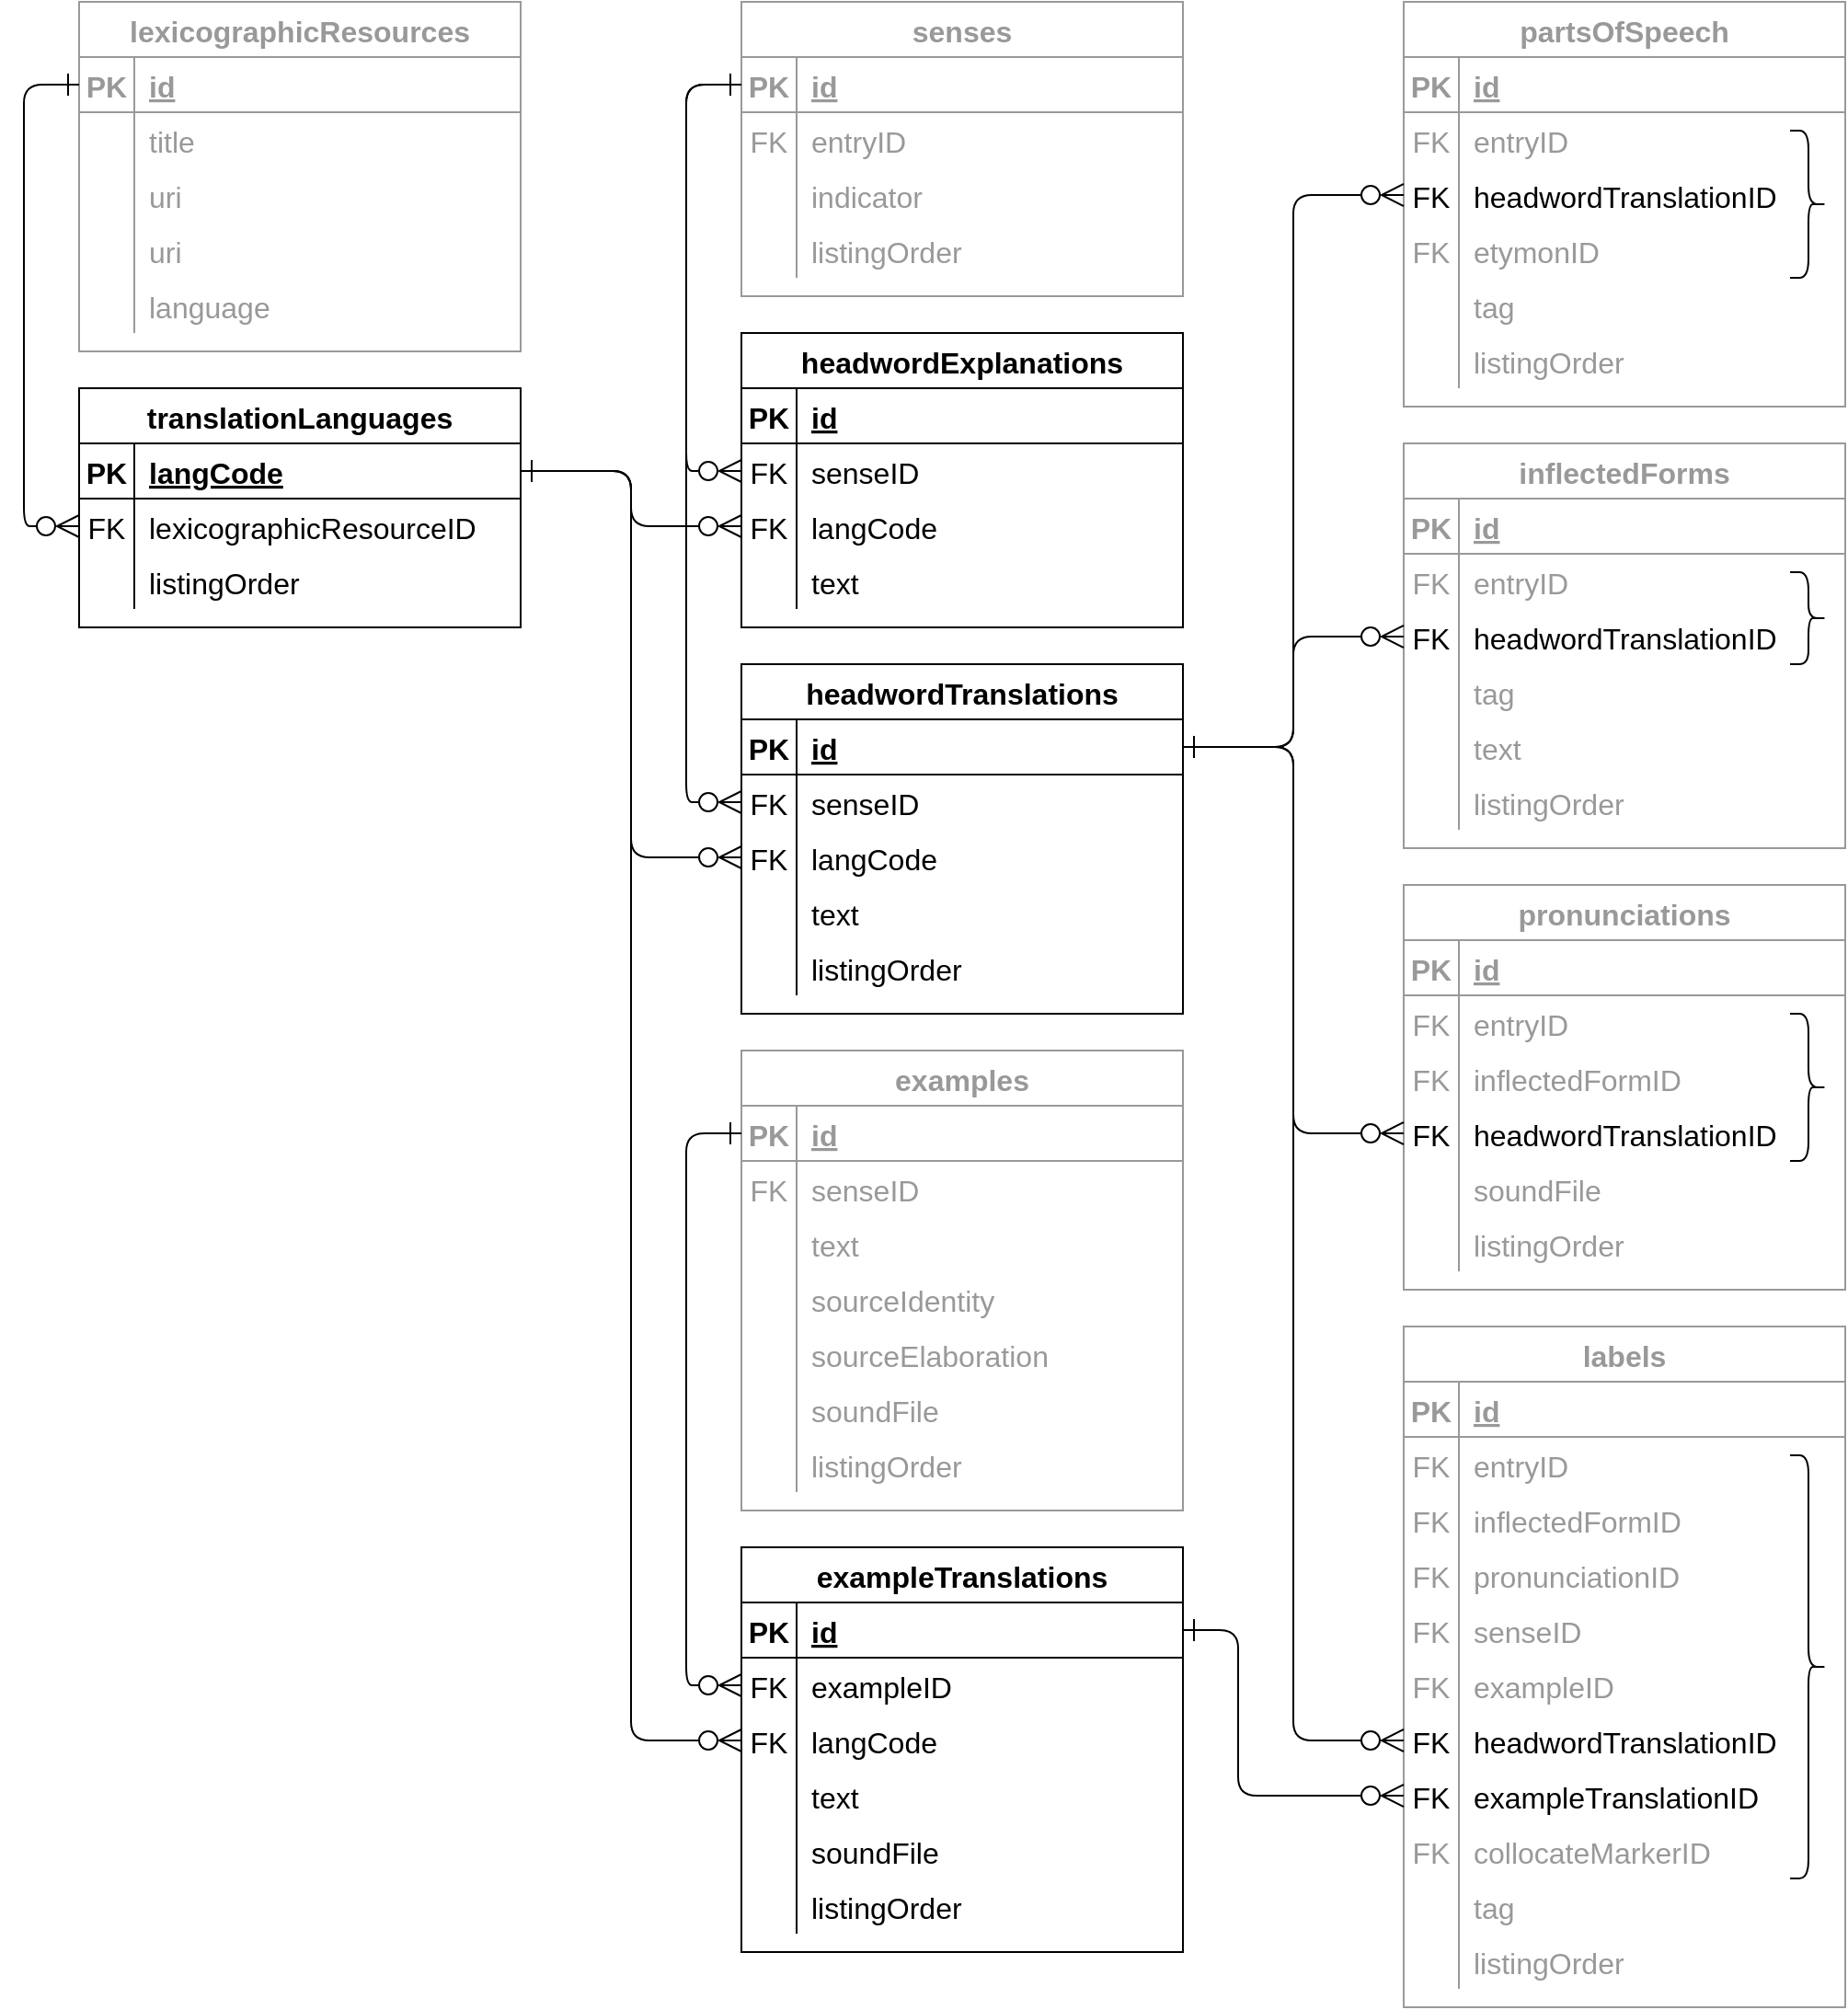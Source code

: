 <mxfile version="20.3.0" type="device"><diagram id="R2lEEEUBdFMjLlhIrx00" name="Page-1"><mxGraphModel dx="1060" dy="698" grid="1" gridSize="10" guides="1" tooltips="1" connect="1" arrows="1" fold="1" page="1" pageScale="1" pageWidth="827" pageHeight="1169" math="0" shadow="0" extFonts="Permanent Marker^https://fonts.googleapis.com/css?family=Permanent+Marker"><root><mxCell id="0"/><mxCell id="1" parent="0"/><mxCell id="hTHMnP9nAUi0awd0FCyP-1" value="lexicographicResources" style="shape=table;startSize=30;container=1;collapsible=1;childLayout=tableLayout;fixedRows=1;rowLines=0;fontStyle=1;align=center;resizeLast=1;fontSize=16;strokeColor=#999999;fontColor=#999999;" parent="1" vertex="1"><mxGeometry x="120" y="10" width="240" height="190" as="geometry"/></mxCell><mxCell id="hTHMnP9nAUi0awd0FCyP-2" value="" style="shape=tableRow;horizontal=0;startSize=0;swimlaneHead=0;swimlaneBody=0;fillColor=none;collapsible=0;dropTarget=0;points=[[0,0.5],[1,0.5]];portConstraint=eastwest;top=0;left=0;right=0;bottom=1;fontSize=16;fontColor=#999999;strokeColor=#999999;" parent="hTHMnP9nAUi0awd0FCyP-1" vertex="1"><mxGeometry y="30" width="240" height="30" as="geometry"/></mxCell><mxCell id="hTHMnP9nAUi0awd0FCyP-3" value="PK" style="shape=partialRectangle;connectable=0;fillColor=none;top=0;left=0;bottom=0;right=0;fontStyle=1;overflow=hidden;fontSize=16;fontColor=#999999;" parent="hTHMnP9nAUi0awd0FCyP-2" vertex="1"><mxGeometry width="30" height="30" as="geometry"><mxRectangle width="30" height="30" as="alternateBounds"/></mxGeometry></mxCell><mxCell id="hTHMnP9nAUi0awd0FCyP-4" value="id" style="shape=partialRectangle;connectable=0;fillColor=none;top=0;left=0;bottom=0;right=0;align=left;spacingLeft=6;fontStyle=5;overflow=hidden;fontSize=16;strokeColor=#999999;fontColor=#999999;" parent="hTHMnP9nAUi0awd0FCyP-2" vertex="1"><mxGeometry x="30" width="210" height="30" as="geometry"><mxRectangle width="210" height="30" as="alternateBounds"/></mxGeometry></mxCell><mxCell id="hTHMnP9nAUi0awd0FCyP-5" value="" style="shape=tableRow;horizontal=0;startSize=0;swimlaneHead=0;swimlaneBody=0;fillColor=none;collapsible=0;dropTarget=0;points=[[0,0.5],[1,0.5]];portConstraint=eastwest;top=0;left=0;right=0;bottom=0;fontSize=16;fontColor=#999999;" parent="hTHMnP9nAUi0awd0FCyP-1" vertex="1"><mxGeometry y="60" width="240" height="30" as="geometry"/></mxCell><mxCell id="hTHMnP9nAUi0awd0FCyP-6" value="" style="shape=partialRectangle;connectable=0;fillColor=none;top=0;left=0;bottom=0;right=0;editable=1;overflow=hidden;fontSize=16;fontColor=#999999;" parent="hTHMnP9nAUi0awd0FCyP-5" vertex="1"><mxGeometry width="30" height="30" as="geometry"><mxRectangle width="30" height="30" as="alternateBounds"/></mxGeometry></mxCell><mxCell id="hTHMnP9nAUi0awd0FCyP-7" value="title" style="shape=partialRectangle;connectable=0;fillColor=none;top=0;left=0;bottom=0;right=0;align=left;spacingLeft=6;overflow=hidden;fontSize=16;fontColor=#999999;" parent="hTHMnP9nAUi0awd0FCyP-5" vertex="1"><mxGeometry x="30" width="210" height="30" as="geometry"><mxRectangle width="210" height="30" as="alternateBounds"/></mxGeometry></mxCell><mxCell id="2milT9Dp1EDAF10tcu-l-55" value="" style="shape=tableRow;horizontal=0;startSize=0;swimlaneHead=0;swimlaneBody=0;fillColor=none;collapsible=0;dropTarget=0;points=[[0,0.5],[1,0.5]];portConstraint=eastwest;top=0;left=0;right=0;bottom=0;fontSize=16;fontColor=#999999;" parent="hTHMnP9nAUi0awd0FCyP-1" vertex="1"><mxGeometry y="90" width="240" height="30" as="geometry"/></mxCell><mxCell id="2milT9Dp1EDAF10tcu-l-56" value="" style="shape=partialRectangle;connectable=0;fillColor=none;top=0;left=0;bottom=0;right=0;editable=1;overflow=hidden;fontSize=16;fontColor=#999999;" parent="2milT9Dp1EDAF10tcu-l-55" vertex="1"><mxGeometry width="30" height="30" as="geometry"><mxRectangle width="30" height="30" as="alternateBounds"/></mxGeometry></mxCell><mxCell id="2milT9Dp1EDAF10tcu-l-57" value="uri" style="shape=partialRectangle;connectable=0;fillColor=none;top=0;left=0;bottom=0;right=0;align=left;spacingLeft=6;overflow=hidden;fontSize=16;fontColor=#999999;" parent="2milT9Dp1EDAF10tcu-l-55" vertex="1"><mxGeometry x="30" width="210" height="30" as="geometry"><mxRectangle width="210" height="30" as="alternateBounds"/></mxGeometry></mxCell><mxCell id="hTHMnP9nAUi0awd0FCyP-8" value="" style="shape=tableRow;horizontal=0;startSize=0;swimlaneHead=0;swimlaneBody=0;fillColor=none;collapsible=0;dropTarget=0;points=[[0,0.5],[1,0.5]];portConstraint=eastwest;top=0;left=0;right=0;bottom=0;fontSize=16;fontColor=#999999;" parent="hTHMnP9nAUi0awd0FCyP-1" vertex="1"><mxGeometry y="120" width="240" height="30" as="geometry"/></mxCell><mxCell id="hTHMnP9nAUi0awd0FCyP-9" value="" style="shape=partialRectangle;connectable=0;fillColor=none;top=0;left=0;bottom=0;right=0;editable=1;overflow=hidden;fontSize=16;fontColor=#999999;" parent="hTHMnP9nAUi0awd0FCyP-8" vertex="1"><mxGeometry width="30" height="30" as="geometry"><mxRectangle width="30" height="30" as="alternateBounds"/></mxGeometry></mxCell><mxCell id="hTHMnP9nAUi0awd0FCyP-10" value="uri" style="shape=partialRectangle;connectable=0;fillColor=none;top=0;left=0;bottom=0;right=0;align=left;spacingLeft=6;overflow=hidden;fontSize=16;fontColor=#999999;" parent="hTHMnP9nAUi0awd0FCyP-8" vertex="1"><mxGeometry x="30" width="210" height="30" as="geometry"><mxRectangle width="210" height="30" as="alternateBounds"/></mxGeometry></mxCell><mxCell id="hTHMnP9nAUi0awd0FCyP-11" value="" style="shape=tableRow;horizontal=0;startSize=0;swimlaneHead=0;swimlaneBody=0;fillColor=none;collapsible=0;dropTarget=0;points=[[0,0.5],[1,0.5]];portConstraint=eastwest;top=0;left=0;right=0;bottom=0;fontSize=16;fontColor=#999999;" parent="hTHMnP9nAUi0awd0FCyP-1" vertex="1"><mxGeometry y="150" width="240" height="30" as="geometry"/></mxCell><mxCell id="hTHMnP9nAUi0awd0FCyP-12" value="" style="shape=partialRectangle;connectable=0;fillColor=none;top=0;left=0;bottom=0;right=0;editable=1;overflow=hidden;fontSize=16;fontColor=#999999;" parent="hTHMnP9nAUi0awd0FCyP-11" vertex="1"><mxGeometry width="30" height="30" as="geometry"><mxRectangle width="30" height="30" as="alternateBounds"/></mxGeometry></mxCell><mxCell id="hTHMnP9nAUi0awd0FCyP-13" value="language" style="shape=partialRectangle;connectable=0;fillColor=none;top=0;left=0;bottom=0;right=0;align=left;spacingLeft=6;overflow=hidden;fontSize=16;fontColor=#999999;" parent="hTHMnP9nAUi0awd0FCyP-11" vertex="1"><mxGeometry x="30" width="210" height="30" as="geometry"><mxRectangle width="210" height="30" as="alternateBounds"/></mxGeometry></mxCell><mxCell id="vqmpfY4Z0W3OTQt4Q7tO-4" value="senses" style="shape=table;startSize=30;container=1;collapsible=1;childLayout=tableLayout;fixedRows=1;rowLines=0;fontStyle=1;align=center;resizeLast=1;fontSize=16;strokeColor=#999999;fontColor=#999999;" parent="1" vertex="1"><mxGeometry x="480" y="10" width="240" height="160" as="geometry"><mxRectangle x="400" y="480" width="90" height="30" as="alternateBounds"/></mxGeometry></mxCell><mxCell id="vqmpfY4Z0W3OTQt4Q7tO-5" value="" style="shape=tableRow;horizontal=0;startSize=0;swimlaneHead=0;swimlaneBody=0;fillColor=none;collapsible=0;dropTarget=0;points=[[0,0.5],[1,0.5]];portConstraint=eastwest;top=0;left=0;right=0;bottom=1;fontSize=16;strokeColor=#999999;fontColor=#999999;" parent="vqmpfY4Z0W3OTQt4Q7tO-4" vertex="1"><mxGeometry y="30" width="240" height="30" as="geometry"/></mxCell><mxCell id="vqmpfY4Z0W3OTQt4Q7tO-6" value="PK" style="shape=partialRectangle;connectable=0;fillColor=none;top=0;left=0;bottom=0;right=0;fontStyle=1;overflow=hidden;fontSize=16;strokeColor=#999999;fontColor=#999999;" parent="vqmpfY4Z0W3OTQt4Q7tO-5" vertex="1"><mxGeometry width="30" height="30" as="geometry"><mxRectangle width="30" height="30" as="alternateBounds"/></mxGeometry></mxCell><mxCell id="vqmpfY4Z0W3OTQt4Q7tO-7" value="id" style="shape=partialRectangle;connectable=0;fillColor=none;top=0;left=0;bottom=0;right=0;align=left;spacingLeft=6;fontStyle=5;overflow=hidden;fontSize=16;strokeColor=#999999;fontColor=#999999;" parent="vqmpfY4Z0W3OTQt4Q7tO-5" vertex="1"><mxGeometry x="30" width="210" height="30" as="geometry"><mxRectangle width="210" height="30" as="alternateBounds"/></mxGeometry></mxCell><mxCell id="vqmpfY4Z0W3OTQt4Q7tO-8" value="" style="shape=tableRow;horizontal=0;startSize=0;swimlaneHead=0;swimlaneBody=0;fillColor=none;collapsible=0;dropTarget=0;points=[[0,0.5],[1,0.5]];portConstraint=eastwest;top=0;left=0;right=0;bottom=0;fontSize=16;strokeColor=#999999;fontColor=#999999;" parent="vqmpfY4Z0W3OTQt4Q7tO-4" vertex="1"><mxGeometry y="60" width="240" height="30" as="geometry"/></mxCell><mxCell id="vqmpfY4Z0W3OTQt4Q7tO-9" value="FK" style="shape=partialRectangle;connectable=0;fillColor=none;top=0;left=0;bottom=0;right=0;editable=1;overflow=hidden;fontSize=16;strokeColor=#999999;fontColor=#999999;" parent="vqmpfY4Z0W3OTQt4Q7tO-8" vertex="1"><mxGeometry width="30" height="30" as="geometry"><mxRectangle width="30" height="30" as="alternateBounds"/></mxGeometry></mxCell><mxCell id="vqmpfY4Z0W3OTQt4Q7tO-10" value="entryID" style="shape=partialRectangle;connectable=0;fillColor=none;top=0;left=0;bottom=0;right=0;align=left;spacingLeft=6;overflow=hidden;fontSize=16;strokeColor=#999999;fontColor=#999999;" parent="vqmpfY4Z0W3OTQt4Q7tO-8" vertex="1"><mxGeometry x="30" width="210" height="30" as="geometry"><mxRectangle width="210" height="30" as="alternateBounds"/></mxGeometry></mxCell><mxCell id="vqmpfY4Z0W3OTQt4Q7tO-11" value="" style="shape=tableRow;horizontal=0;startSize=0;swimlaneHead=0;swimlaneBody=0;fillColor=none;collapsible=0;dropTarget=0;points=[[0,0.5],[1,0.5]];portConstraint=eastwest;top=0;left=0;right=0;bottom=0;fontSize=16;strokeColor=#999999;fontColor=#999999;" parent="vqmpfY4Z0W3OTQt4Q7tO-4" vertex="1"><mxGeometry y="90" width="240" height="30" as="geometry"/></mxCell><mxCell id="vqmpfY4Z0W3OTQt4Q7tO-12" value="" style="shape=partialRectangle;connectable=0;fillColor=none;top=0;left=0;bottom=0;right=0;editable=1;overflow=hidden;fontSize=16;strokeColor=#999999;fontColor=#999999;" parent="vqmpfY4Z0W3OTQt4Q7tO-11" vertex="1"><mxGeometry width="30" height="30" as="geometry"><mxRectangle width="30" height="30" as="alternateBounds"/></mxGeometry></mxCell><mxCell id="vqmpfY4Z0W3OTQt4Q7tO-13" value="indicator" style="shape=partialRectangle;connectable=0;fillColor=none;top=0;left=0;bottom=0;right=0;align=left;spacingLeft=6;overflow=hidden;fontSize=16;strokeColor=#999999;fontColor=#999999;" parent="vqmpfY4Z0W3OTQt4Q7tO-11" vertex="1"><mxGeometry x="30" width="210" height="30" as="geometry"><mxRectangle width="210" height="30" as="alternateBounds"/></mxGeometry></mxCell><mxCell id="vqmpfY4Z0W3OTQt4Q7tO-14" style="shape=tableRow;horizontal=0;startSize=0;swimlaneHead=0;swimlaneBody=0;fillColor=none;collapsible=0;dropTarget=0;points=[[0,0.5],[1,0.5]];portConstraint=eastwest;top=0;left=0;right=0;bottom=0;fontSize=16;strokeColor=#999999;fontColor=#999999;" parent="vqmpfY4Z0W3OTQt4Q7tO-4" vertex="1"><mxGeometry y="120" width="240" height="30" as="geometry"/></mxCell><mxCell id="vqmpfY4Z0W3OTQt4Q7tO-15" style="shape=partialRectangle;connectable=0;fillColor=none;top=0;left=0;bottom=0;right=0;editable=1;overflow=hidden;fontSize=16;strokeColor=#999999;fontColor=#999999;" parent="vqmpfY4Z0W3OTQt4Q7tO-14" vertex="1"><mxGeometry width="30" height="30" as="geometry"><mxRectangle width="30" height="30" as="alternateBounds"/></mxGeometry></mxCell><mxCell id="vqmpfY4Z0W3OTQt4Q7tO-16" value="listingOrder" style="shape=partialRectangle;connectable=0;fillColor=none;top=0;left=0;bottom=0;right=0;align=left;spacingLeft=6;overflow=hidden;fontSize=16;strokeColor=#999999;fontColor=#999999;" parent="vqmpfY4Z0W3OTQt4Q7tO-14" vertex="1"><mxGeometry x="30" width="210" height="30" as="geometry"><mxRectangle width="210" height="30" as="alternateBounds"/></mxGeometry></mxCell><mxCell id="vqmpfY4Z0W3OTQt4Q7tO-19" value="partsOfSpeech" style="shape=table;startSize=30;container=1;collapsible=1;childLayout=tableLayout;fixedRows=1;rowLines=0;fontStyle=1;align=center;resizeLast=1;fontSize=16;strokeColor=#999999;fontColor=#999999;" parent="1" vertex="1"><mxGeometry x="840" y="10" width="240" height="220" as="geometry"><mxRectangle x="400" y="480" width="90" height="30" as="alternateBounds"/></mxGeometry></mxCell><mxCell id="vqmpfY4Z0W3OTQt4Q7tO-20" value="" style="shape=tableRow;horizontal=0;startSize=0;swimlaneHead=0;swimlaneBody=0;fillColor=none;collapsible=0;dropTarget=0;points=[[0,0.5],[1,0.5]];portConstraint=eastwest;top=0;left=0;right=0;bottom=1;fontSize=16;strokeColor=#999999;fontColor=#999999;" parent="vqmpfY4Z0W3OTQt4Q7tO-19" vertex="1"><mxGeometry y="30" width="240" height="30" as="geometry"/></mxCell><mxCell id="vqmpfY4Z0W3OTQt4Q7tO-21" value="PK" style="shape=partialRectangle;connectable=0;fillColor=none;top=0;left=0;bottom=0;right=0;fontStyle=1;overflow=hidden;fontSize=16;strokeColor=#999999;fontColor=#999999;" parent="vqmpfY4Z0W3OTQt4Q7tO-20" vertex="1"><mxGeometry width="30" height="30" as="geometry"><mxRectangle width="30" height="30" as="alternateBounds"/></mxGeometry></mxCell><mxCell id="vqmpfY4Z0W3OTQt4Q7tO-22" value="id" style="shape=partialRectangle;connectable=0;fillColor=none;top=0;left=0;bottom=0;right=0;align=left;spacingLeft=6;fontStyle=5;overflow=hidden;fontSize=16;strokeColor=#999999;fontColor=#999999;" parent="vqmpfY4Z0W3OTQt4Q7tO-20" vertex="1"><mxGeometry x="30" width="210" height="30" as="geometry"><mxRectangle width="210" height="30" as="alternateBounds"/></mxGeometry></mxCell><mxCell id="vqmpfY4Z0W3OTQt4Q7tO-23" value="" style="shape=tableRow;horizontal=0;startSize=0;swimlaneHead=0;swimlaneBody=0;fillColor=none;collapsible=0;dropTarget=0;points=[[0,0.5],[1,0.5]];portConstraint=eastwest;top=0;left=0;right=0;bottom=0;fontSize=16;strokeColor=#999999;fontColor=#999999;" parent="vqmpfY4Z0W3OTQt4Q7tO-19" vertex="1"><mxGeometry y="60" width="240" height="30" as="geometry"/></mxCell><mxCell id="vqmpfY4Z0W3OTQt4Q7tO-24" value="FK" style="shape=partialRectangle;connectable=0;fillColor=none;top=0;left=0;bottom=0;right=0;editable=1;overflow=hidden;fontSize=16;strokeColor=#999999;fontColor=#999999;" parent="vqmpfY4Z0W3OTQt4Q7tO-23" vertex="1"><mxGeometry width="30" height="30" as="geometry"><mxRectangle width="30" height="30" as="alternateBounds"/></mxGeometry></mxCell><mxCell id="vqmpfY4Z0W3OTQt4Q7tO-25" value="entryID" style="shape=partialRectangle;connectable=0;fillColor=none;top=0;left=0;bottom=0;right=0;align=left;spacingLeft=6;overflow=hidden;fontSize=16;strokeColor=#999999;fontColor=#999999;" parent="vqmpfY4Z0W3OTQt4Q7tO-23" vertex="1"><mxGeometry x="30" width="210" height="30" as="geometry"><mxRectangle width="210" height="30" as="alternateBounds"/></mxGeometry></mxCell><mxCell id="vqmpfY4Z0W3OTQt4Q7tO-156" style="shape=tableRow;horizontal=0;startSize=0;swimlaneHead=0;swimlaneBody=0;fillColor=none;collapsible=0;dropTarget=0;points=[[0,0.5],[1,0.5]];portConstraint=eastwest;top=0;left=0;right=0;bottom=0;fontSize=16;strokeColor=#999999;fontColor=#999999;" parent="vqmpfY4Z0W3OTQt4Q7tO-19" vertex="1"><mxGeometry y="90" width="240" height="30" as="geometry"/></mxCell><mxCell id="vqmpfY4Z0W3OTQt4Q7tO-157" value="FK" style="shape=partialRectangle;connectable=0;fillColor=none;top=0;left=0;bottom=0;right=0;editable=1;overflow=hidden;fontSize=16;fontColor=#000000;strokeColor=#999999;" parent="vqmpfY4Z0W3OTQt4Q7tO-156" vertex="1"><mxGeometry width="30" height="30" as="geometry"><mxRectangle width="30" height="30" as="alternateBounds"/></mxGeometry></mxCell><mxCell id="vqmpfY4Z0W3OTQt4Q7tO-158" value="headwordTranslationID" style="shape=partialRectangle;connectable=0;fillColor=none;top=0;left=0;bottom=0;right=0;align=left;spacingLeft=6;overflow=hidden;fontSize=16;fontColor=#000000;strokeColor=#999999;" parent="vqmpfY4Z0W3OTQt4Q7tO-156" vertex="1"><mxGeometry x="30" width="210" height="30" as="geometry"><mxRectangle width="210" height="30" as="alternateBounds"/></mxGeometry></mxCell><mxCell id="vqmpfY4Z0W3OTQt4Q7tO-174" style="shape=tableRow;horizontal=0;startSize=0;swimlaneHead=0;swimlaneBody=0;fillColor=none;collapsible=0;dropTarget=0;points=[[0,0.5],[1,0.5]];portConstraint=eastwest;top=0;left=0;right=0;bottom=0;fontSize=16;strokeColor=#999999;fontColor=#999999;" parent="vqmpfY4Z0W3OTQt4Q7tO-19" vertex="1"><mxGeometry y="120" width="240" height="30" as="geometry"/></mxCell><mxCell id="vqmpfY4Z0W3OTQt4Q7tO-175" value="FK" style="shape=partialRectangle;connectable=0;fillColor=none;top=0;left=0;bottom=0;right=0;editable=1;overflow=hidden;fontSize=16;fontColor=#999999;strokeColor=#999999;" parent="vqmpfY4Z0W3OTQt4Q7tO-174" vertex="1"><mxGeometry width="30" height="30" as="geometry"><mxRectangle width="30" height="30" as="alternateBounds"/></mxGeometry></mxCell><mxCell id="vqmpfY4Z0W3OTQt4Q7tO-176" value="etymonID" style="shape=partialRectangle;connectable=0;fillColor=none;top=0;left=0;bottom=0;right=0;align=left;spacingLeft=6;overflow=hidden;fontSize=16;fontColor=#999999;strokeColor=#999999;" parent="vqmpfY4Z0W3OTQt4Q7tO-174" vertex="1"><mxGeometry x="30" width="210" height="30" as="geometry"><mxRectangle width="210" height="30" as="alternateBounds"/></mxGeometry></mxCell><mxCell id="vqmpfY4Z0W3OTQt4Q7tO-26" value="" style="shape=tableRow;horizontal=0;startSize=0;swimlaneHead=0;swimlaneBody=0;fillColor=none;collapsible=0;dropTarget=0;points=[[0,0.5],[1,0.5]];portConstraint=eastwest;top=0;left=0;right=0;bottom=0;fontSize=16;strokeColor=#999999;fontColor=#999999;" parent="vqmpfY4Z0W3OTQt4Q7tO-19" vertex="1"><mxGeometry y="150" width="240" height="30" as="geometry"/></mxCell><mxCell id="vqmpfY4Z0W3OTQt4Q7tO-27" value="" style="shape=partialRectangle;connectable=0;fillColor=none;top=0;left=0;bottom=0;right=0;editable=1;overflow=hidden;fontSize=16;strokeColor=#999999;fontColor=#999999;" parent="vqmpfY4Z0W3OTQt4Q7tO-26" vertex="1"><mxGeometry width="30" height="30" as="geometry"><mxRectangle width="30" height="30" as="alternateBounds"/></mxGeometry></mxCell><mxCell id="vqmpfY4Z0W3OTQt4Q7tO-28" value="tag" style="shape=partialRectangle;connectable=0;fillColor=none;top=0;left=0;bottom=0;right=0;align=left;spacingLeft=6;overflow=hidden;fontSize=16;strokeColor=#999999;fontColor=#999999;" parent="vqmpfY4Z0W3OTQt4Q7tO-26" vertex="1"><mxGeometry x="30" width="210" height="30" as="geometry"><mxRectangle width="210" height="30" as="alternateBounds"/></mxGeometry></mxCell><mxCell id="vqmpfY4Z0W3OTQt4Q7tO-29" style="shape=tableRow;horizontal=0;startSize=0;swimlaneHead=0;swimlaneBody=0;fillColor=none;collapsible=0;dropTarget=0;points=[[0,0.5],[1,0.5]];portConstraint=eastwest;top=0;left=0;right=0;bottom=0;fontSize=16;strokeColor=#999999;fontColor=#999999;" parent="vqmpfY4Z0W3OTQt4Q7tO-19" vertex="1"><mxGeometry y="180" width="240" height="30" as="geometry"/></mxCell><mxCell id="vqmpfY4Z0W3OTQt4Q7tO-30" style="shape=partialRectangle;connectable=0;fillColor=none;top=0;left=0;bottom=0;right=0;editable=1;overflow=hidden;fontSize=16;strokeColor=#999999;fontColor=#999999;" parent="vqmpfY4Z0W3OTQt4Q7tO-29" vertex="1"><mxGeometry width="30" height="30" as="geometry"><mxRectangle width="30" height="30" as="alternateBounds"/></mxGeometry></mxCell><mxCell id="vqmpfY4Z0W3OTQt4Q7tO-31" value="listingOrder" style="shape=partialRectangle;connectable=0;fillColor=none;top=0;left=0;bottom=0;right=0;align=left;spacingLeft=6;overflow=hidden;fontSize=16;strokeColor=#999999;fontColor=#999999;" parent="vqmpfY4Z0W3OTQt4Q7tO-29" vertex="1"><mxGeometry x="30" width="210" height="30" as="geometry"><mxRectangle width="210" height="30" as="alternateBounds"/></mxGeometry></mxCell><mxCell id="vqmpfY4Z0W3OTQt4Q7tO-32" value="inflectedForms" style="shape=table;startSize=30;container=1;collapsible=1;childLayout=tableLayout;fixedRows=1;rowLines=0;fontStyle=1;align=center;resizeLast=1;fontSize=16;strokeColor=#999999;fontColor=#999999;" parent="1" vertex="1"><mxGeometry x="840" y="250" width="240" height="220" as="geometry"><mxRectangle x="400" y="480" width="90" height="30" as="alternateBounds"/></mxGeometry></mxCell><mxCell id="vqmpfY4Z0W3OTQt4Q7tO-33" value="" style="shape=tableRow;horizontal=0;startSize=0;swimlaneHead=0;swimlaneBody=0;fillColor=none;collapsible=0;dropTarget=0;points=[[0,0.5],[1,0.5]];portConstraint=eastwest;top=0;left=0;right=0;bottom=1;fontSize=16;strokeColor=#999999;fontColor=#999999;" parent="vqmpfY4Z0W3OTQt4Q7tO-32" vertex="1"><mxGeometry y="30" width="240" height="30" as="geometry"/></mxCell><mxCell id="vqmpfY4Z0W3OTQt4Q7tO-34" value="PK" style="shape=partialRectangle;connectable=0;fillColor=none;top=0;left=0;bottom=0;right=0;fontStyle=1;overflow=hidden;fontSize=16;strokeColor=#999999;fontColor=#999999;" parent="vqmpfY4Z0W3OTQt4Q7tO-33" vertex="1"><mxGeometry width="30" height="30" as="geometry"><mxRectangle width="30" height="30" as="alternateBounds"/></mxGeometry></mxCell><mxCell id="vqmpfY4Z0W3OTQt4Q7tO-35" value="id" style="shape=partialRectangle;connectable=0;fillColor=none;top=0;left=0;bottom=0;right=0;align=left;spacingLeft=6;fontStyle=5;overflow=hidden;fontSize=16;strokeColor=#999999;fontColor=#999999;" parent="vqmpfY4Z0W3OTQt4Q7tO-33" vertex="1"><mxGeometry x="30" width="210" height="30" as="geometry"><mxRectangle width="210" height="30" as="alternateBounds"/></mxGeometry></mxCell><mxCell id="vqmpfY4Z0W3OTQt4Q7tO-36" value="" style="shape=tableRow;horizontal=0;startSize=0;swimlaneHead=0;swimlaneBody=0;fillColor=none;collapsible=0;dropTarget=0;points=[[0,0.5],[1,0.5]];portConstraint=eastwest;top=0;left=0;right=0;bottom=0;fontSize=16;strokeColor=#999999;fontColor=#999999;" parent="vqmpfY4Z0W3OTQt4Q7tO-32" vertex="1"><mxGeometry y="60" width="240" height="30" as="geometry"/></mxCell><mxCell id="vqmpfY4Z0W3OTQt4Q7tO-37" value="FK" style="shape=partialRectangle;connectable=0;fillColor=none;top=0;left=0;bottom=0;right=0;editable=1;overflow=hidden;fontSize=16;strokeColor=#999999;fontColor=#999999;" parent="vqmpfY4Z0W3OTQt4Q7tO-36" vertex="1"><mxGeometry width="30" height="30" as="geometry"><mxRectangle width="30" height="30" as="alternateBounds"/></mxGeometry></mxCell><mxCell id="vqmpfY4Z0W3OTQt4Q7tO-38" value="entryID" style="shape=partialRectangle;connectable=0;fillColor=none;top=0;left=0;bottom=0;right=0;align=left;spacingLeft=6;overflow=hidden;fontSize=16;strokeColor=#999999;fontColor=#999999;" parent="vqmpfY4Z0W3OTQt4Q7tO-36" vertex="1"><mxGeometry x="30" width="210" height="30" as="geometry"><mxRectangle width="210" height="30" as="alternateBounds"/></mxGeometry></mxCell><mxCell id="vqmpfY4Z0W3OTQt4Q7tO-171" style="shape=tableRow;horizontal=0;startSize=0;swimlaneHead=0;swimlaneBody=0;fillColor=none;collapsible=0;dropTarget=0;points=[[0,0.5],[1,0.5]];portConstraint=eastwest;top=0;left=0;right=0;bottom=0;fontSize=16;strokeColor=#999999;fontColor=#999999;" parent="vqmpfY4Z0W3OTQt4Q7tO-32" vertex="1"><mxGeometry y="90" width="240" height="30" as="geometry"/></mxCell><mxCell id="vqmpfY4Z0W3OTQt4Q7tO-172" value="FK" style="shape=partialRectangle;connectable=0;fillColor=none;top=0;left=0;bottom=0;right=0;editable=1;overflow=hidden;fontSize=16;fontColor=#000000;strokeColor=#999999;" parent="vqmpfY4Z0W3OTQt4Q7tO-171" vertex="1"><mxGeometry width="30" height="30" as="geometry"><mxRectangle width="30" height="30" as="alternateBounds"/></mxGeometry></mxCell><mxCell id="vqmpfY4Z0W3OTQt4Q7tO-173" value="headwordTranslationID" style="shape=partialRectangle;connectable=0;fillColor=none;top=0;left=0;bottom=0;right=0;align=left;spacingLeft=6;overflow=hidden;fontSize=16;fontColor=#000000;strokeColor=#999999;" parent="vqmpfY4Z0W3OTQt4Q7tO-171" vertex="1"><mxGeometry x="30" width="210" height="30" as="geometry"><mxRectangle width="210" height="30" as="alternateBounds"/></mxGeometry></mxCell><mxCell id="vqmpfY4Z0W3OTQt4Q7tO-39" value="" style="shape=tableRow;horizontal=0;startSize=0;swimlaneHead=0;swimlaneBody=0;fillColor=none;collapsible=0;dropTarget=0;points=[[0,0.5],[1,0.5]];portConstraint=eastwest;top=0;left=0;right=0;bottom=0;fontSize=16;strokeColor=#999999;fontColor=#999999;" parent="vqmpfY4Z0W3OTQt4Q7tO-32" vertex="1"><mxGeometry y="120" width="240" height="30" as="geometry"/></mxCell><mxCell id="vqmpfY4Z0W3OTQt4Q7tO-40" value="" style="shape=partialRectangle;connectable=0;fillColor=none;top=0;left=0;bottom=0;right=0;editable=1;overflow=hidden;fontSize=16;strokeColor=#999999;fontColor=#999999;" parent="vqmpfY4Z0W3OTQt4Q7tO-39" vertex="1"><mxGeometry width="30" height="30" as="geometry"><mxRectangle width="30" height="30" as="alternateBounds"/></mxGeometry></mxCell><mxCell id="vqmpfY4Z0W3OTQt4Q7tO-41" value="tag" style="shape=partialRectangle;connectable=0;fillColor=none;top=0;left=0;bottom=0;right=0;align=left;spacingLeft=6;overflow=hidden;fontSize=16;strokeColor=#999999;fontColor=#999999;" parent="vqmpfY4Z0W3OTQt4Q7tO-39" vertex="1"><mxGeometry x="30" width="210" height="30" as="geometry"><mxRectangle width="210" height="30" as="alternateBounds"/></mxGeometry></mxCell><mxCell id="vqmpfY4Z0W3OTQt4Q7tO-42" style="shape=tableRow;horizontal=0;startSize=0;swimlaneHead=0;swimlaneBody=0;fillColor=none;collapsible=0;dropTarget=0;points=[[0,0.5],[1,0.5]];portConstraint=eastwest;top=0;left=0;right=0;bottom=0;fontSize=16;strokeColor=#999999;fontColor=#999999;" parent="vqmpfY4Z0W3OTQt4Q7tO-32" vertex="1"><mxGeometry y="150" width="240" height="30" as="geometry"/></mxCell><mxCell id="vqmpfY4Z0W3OTQt4Q7tO-43" style="shape=partialRectangle;connectable=0;fillColor=none;top=0;left=0;bottom=0;right=0;editable=1;overflow=hidden;fontSize=16;strokeColor=#999999;fontColor=#999999;" parent="vqmpfY4Z0W3OTQt4Q7tO-42" vertex="1"><mxGeometry width="30" height="30" as="geometry"><mxRectangle width="30" height="30" as="alternateBounds"/></mxGeometry></mxCell><mxCell id="vqmpfY4Z0W3OTQt4Q7tO-44" value="text" style="shape=partialRectangle;connectable=0;fillColor=none;top=0;left=0;bottom=0;right=0;align=left;spacingLeft=6;overflow=hidden;fontSize=16;strokeColor=#999999;fontColor=#999999;" parent="vqmpfY4Z0W3OTQt4Q7tO-42" vertex="1"><mxGeometry x="30" width="210" height="30" as="geometry"><mxRectangle width="210" height="30" as="alternateBounds"/></mxGeometry></mxCell><mxCell id="vqmpfY4Z0W3OTQt4Q7tO-45" style="shape=tableRow;horizontal=0;startSize=0;swimlaneHead=0;swimlaneBody=0;fillColor=none;collapsible=0;dropTarget=0;points=[[0,0.5],[1,0.5]];portConstraint=eastwest;top=0;left=0;right=0;bottom=0;fontSize=16;strokeColor=#999999;fontColor=#999999;" parent="vqmpfY4Z0W3OTQt4Q7tO-32" vertex="1"><mxGeometry y="180" width="240" height="30" as="geometry"/></mxCell><mxCell id="vqmpfY4Z0W3OTQt4Q7tO-46" style="shape=partialRectangle;connectable=0;fillColor=none;top=0;left=0;bottom=0;right=0;editable=1;overflow=hidden;fontSize=16;strokeColor=#999999;fontColor=#999999;" parent="vqmpfY4Z0W3OTQt4Q7tO-45" vertex="1"><mxGeometry width="30" height="30" as="geometry"><mxRectangle width="30" height="30" as="alternateBounds"/></mxGeometry></mxCell><mxCell id="vqmpfY4Z0W3OTQt4Q7tO-47" value="listingOrder" style="shape=partialRectangle;connectable=0;fillColor=none;top=0;left=0;bottom=0;right=0;align=left;spacingLeft=6;overflow=hidden;fontSize=16;strokeColor=#999999;fontColor=#999999;" parent="vqmpfY4Z0W3OTQt4Q7tO-45" vertex="1"><mxGeometry x="30" width="210" height="30" as="geometry"><mxRectangle width="210" height="30" as="alternateBounds"/></mxGeometry></mxCell><mxCell id="vqmpfY4Z0W3OTQt4Q7tO-64" value="pronunciations" style="shape=table;startSize=30;container=1;collapsible=1;childLayout=tableLayout;fixedRows=1;rowLines=0;fontStyle=1;align=center;resizeLast=1;fontSize=16;strokeColor=#999999;fontColor=#999999;" parent="1" vertex="1"><mxGeometry x="840" y="490" width="240" height="220" as="geometry"><mxRectangle x="400" y="480" width="90" height="30" as="alternateBounds"/></mxGeometry></mxCell><mxCell id="vqmpfY4Z0W3OTQt4Q7tO-65" value="" style="shape=tableRow;horizontal=0;startSize=0;swimlaneHead=0;swimlaneBody=0;fillColor=none;collapsible=0;dropTarget=0;points=[[0,0.5],[1,0.5]];portConstraint=eastwest;top=0;left=0;right=0;bottom=1;fontSize=16;strokeColor=#999999;fontColor=#999999;" parent="vqmpfY4Z0W3OTQt4Q7tO-64" vertex="1"><mxGeometry y="30" width="240" height="30" as="geometry"/></mxCell><mxCell id="vqmpfY4Z0W3OTQt4Q7tO-66" value="PK" style="shape=partialRectangle;connectable=0;fillColor=none;top=0;left=0;bottom=0;right=0;fontStyle=1;overflow=hidden;fontSize=16;strokeColor=#999999;fontColor=#999999;" parent="vqmpfY4Z0W3OTQt4Q7tO-65" vertex="1"><mxGeometry width="30" height="30" as="geometry"><mxRectangle width="30" height="30" as="alternateBounds"/></mxGeometry></mxCell><mxCell id="vqmpfY4Z0W3OTQt4Q7tO-67" value="id" style="shape=partialRectangle;connectable=0;fillColor=none;top=0;left=0;bottom=0;right=0;align=left;spacingLeft=6;fontStyle=5;overflow=hidden;fontSize=16;strokeColor=#999999;fontColor=#999999;" parent="vqmpfY4Z0W3OTQt4Q7tO-65" vertex="1"><mxGeometry x="30" width="210" height="30" as="geometry"><mxRectangle width="210" height="30" as="alternateBounds"/></mxGeometry></mxCell><mxCell id="vqmpfY4Z0W3OTQt4Q7tO-68" value="" style="shape=tableRow;horizontal=0;startSize=0;swimlaneHead=0;swimlaneBody=0;fillColor=none;collapsible=0;dropTarget=0;points=[[0,0.5],[1,0.5]];portConstraint=eastwest;top=0;left=0;right=0;bottom=0;fontSize=16;strokeColor=#999999;fontColor=#999999;" parent="vqmpfY4Z0W3OTQt4Q7tO-64" vertex="1"><mxGeometry y="60" width="240" height="30" as="geometry"/></mxCell><mxCell id="vqmpfY4Z0W3OTQt4Q7tO-69" value="FK" style="shape=partialRectangle;connectable=0;fillColor=none;top=0;left=0;bottom=0;right=0;editable=1;overflow=hidden;fontSize=16;strokeColor=#999999;fontColor=#999999;" parent="vqmpfY4Z0W3OTQt4Q7tO-68" vertex="1"><mxGeometry width="30" height="30" as="geometry"><mxRectangle width="30" height="30" as="alternateBounds"/></mxGeometry></mxCell><mxCell id="vqmpfY4Z0W3OTQt4Q7tO-70" value="entryID" style="shape=partialRectangle;connectable=0;fillColor=none;top=0;left=0;bottom=0;right=0;align=left;spacingLeft=6;overflow=hidden;fontSize=16;strokeColor=#999999;fontColor=#999999;" parent="vqmpfY4Z0W3OTQt4Q7tO-68" vertex="1"><mxGeometry x="30" width="210" height="30" as="geometry"><mxRectangle width="210" height="30" as="alternateBounds"/></mxGeometry></mxCell><mxCell id="vqmpfY4Z0W3OTQt4Q7tO-71" style="shape=tableRow;horizontal=0;startSize=0;swimlaneHead=0;swimlaneBody=0;fillColor=none;collapsible=0;dropTarget=0;points=[[0,0.5],[1,0.5]];portConstraint=eastwest;top=0;left=0;right=0;bottom=0;fontSize=16;strokeColor=#999999;fontColor=#999999;" parent="vqmpfY4Z0W3OTQt4Q7tO-64" vertex="1"><mxGeometry y="90" width="240" height="30" as="geometry"/></mxCell><mxCell id="vqmpfY4Z0W3OTQt4Q7tO-72" value="FK" style="shape=partialRectangle;connectable=0;fillColor=none;top=0;left=0;bottom=0;right=0;editable=1;overflow=hidden;fontSize=16;strokeColor=#999999;fontColor=#999999;" parent="vqmpfY4Z0W3OTQt4Q7tO-71" vertex="1"><mxGeometry width="30" height="30" as="geometry"><mxRectangle width="30" height="30" as="alternateBounds"/></mxGeometry></mxCell><mxCell id="vqmpfY4Z0W3OTQt4Q7tO-73" value="inflectedFormID" style="shape=partialRectangle;connectable=0;fillColor=none;top=0;left=0;bottom=0;right=0;align=left;spacingLeft=6;overflow=hidden;fontSize=16;strokeColor=#999999;fontColor=#999999;" parent="vqmpfY4Z0W3OTQt4Q7tO-71" vertex="1"><mxGeometry x="30" width="210" height="30" as="geometry"><mxRectangle width="210" height="30" as="alternateBounds"/></mxGeometry></mxCell><mxCell id="vqmpfY4Z0W3OTQt4Q7tO-168" style="shape=tableRow;horizontal=0;startSize=0;swimlaneHead=0;swimlaneBody=0;fillColor=none;collapsible=0;dropTarget=0;points=[[0,0.5],[1,0.5]];portConstraint=eastwest;top=0;left=0;right=0;bottom=0;fontSize=16;strokeColor=#999999;fontColor=#999999;" parent="vqmpfY4Z0W3OTQt4Q7tO-64" vertex="1"><mxGeometry y="120" width="240" height="30" as="geometry"/></mxCell><mxCell id="vqmpfY4Z0W3OTQt4Q7tO-169" value="FK" style="shape=partialRectangle;connectable=0;fillColor=none;top=0;left=0;bottom=0;right=0;editable=1;overflow=hidden;fontSize=16;fontColor=#000000;strokeColor=#999999;" parent="vqmpfY4Z0W3OTQt4Q7tO-168" vertex="1"><mxGeometry width="30" height="30" as="geometry"><mxRectangle width="30" height="30" as="alternateBounds"/></mxGeometry></mxCell><mxCell id="vqmpfY4Z0W3OTQt4Q7tO-170" value="headwordTranslationID" style="shape=partialRectangle;connectable=0;fillColor=none;top=0;left=0;bottom=0;right=0;align=left;spacingLeft=6;overflow=hidden;fontSize=16;fontColor=#000000;strokeColor=#999999;" parent="vqmpfY4Z0W3OTQt4Q7tO-168" vertex="1"><mxGeometry x="30" width="210" height="30" as="geometry"><mxRectangle width="210" height="30" as="alternateBounds"/></mxGeometry></mxCell><mxCell id="vqmpfY4Z0W3OTQt4Q7tO-74" style="shape=tableRow;horizontal=0;startSize=0;swimlaneHead=0;swimlaneBody=0;fillColor=none;collapsible=0;dropTarget=0;points=[[0,0.5],[1,0.5]];portConstraint=eastwest;top=0;left=0;right=0;bottom=0;fontSize=16;strokeColor=#999999;fontColor=#999999;" parent="vqmpfY4Z0W3OTQt4Q7tO-64" vertex="1"><mxGeometry y="150" width="240" height="30" as="geometry"/></mxCell><mxCell id="vqmpfY4Z0W3OTQt4Q7tO-75" value="" style="shape=partialRectangle;connectable=0;fillColor=none;top=0;left=0;bottom=0;right=0;editable=1;overflow=hidden;fontSize=16;strokeColor=#999999;fontColor=#999999;" parent="vqmpfY4Z0W3OTQt4Q7tO-74" vertex="1"><mxGeometry width="30" height="30" as="geometry"><mxRectangle width="30" height="30" as="alternateBounds"/></mxGeometry></mxCell><mxCell id="vqmpfY4Z0W3OTQt4Q7tO-76" value="soundFile" style="shape=partialRectangle;connectable=0;fillColor=none;top=0;left=0;bottom=0;right=0;align=left;spacingLeft=6;overflow=hidden;fontSize=16;strokeColor=#999999;fontColor=#999999;" parent="vqmpfY4Z0W3OTQt4Q7tO-74" vertex="1"><mxGeometry x="30" width="210" height="30" as="geometry"><mxRectangle width="210" height="30" as="alternateBounds"/></mxGeometry></mxCell><mxCell id="vqmpfY4Z0W3OTQt4Q7tO-77" value="" style="shape=tableRow;horizontal=0;startSize=0;swimlaneHead=0;swimlaneBody=0;fillColor=none;collapsible=0;dropTarget=0;points=[[0,0.5],[1,0.5]];portConstraint=eastwest;top=0;left=0;right=0;bottom=0;fontSize=16;strokeColor=#999999;fontColor=#999999;" parent="vqmpfY4Z0W3OTQt4Q7tO-64" vertex="1"><mxGeometry y="180" width="240" height="30" as="geometry"/></mxCell><mxCell id="vqmpfY4Z0W3OTQt4Q7tO-78" value="" style="shape=partialRectangle;connectable=0;fillColor=none;top=0;left=0;bottom=0;right=0;editable=1;overflow=hidden;fontSize=16;strokeColor=#999999;fontColor=#999999;" parent="vqmpfY4Z0W3OTQt4Q7tO-77" vertex="1"><mxGeometry width="30" height="30" as="geometry"><mxRectangle width="30" height="30" as="alternateBounds"/></mxGeometry></mxCell><mxCell id="vqmpfY4Z0W3OTQt4Q7tO-79" value="listingOrder" style="shape=partialRectangle;connectable=0;fillColor=none;top=0;left=0;bottom=0;right=0;align=left;spacingLeft=6;overflow=hidden;fontSize=16;strokeColor=#999999;fontColor=#999999;" parent="vqmpfY4Z0W3OTQt4Q7tO-77" vertex="1"><mxGeometry x="30" width="210" height="30" as="geometry"><mxRectangle width="210" height="30" as="alternateBounds"/></mxGeometry></mxCell><mxCell id="vqmpfY4Z0W3OTQt4Q7tO-80" value="translationLanguages" style="shape=table;startSize=30;container=1;collapsible=1;childLayout=tableLayout;fixedRows=1;rowLines=0;fontStyle=1;align=center;resizeLast=1;fontSize=16;" parent="1" vertex="1"><mxGeometry x="120" y="220" width="240" height="130" as="geometry"><mxRectangle x="400" y="480" width="90" height="30" as="alternateBounds"/></mxGeometry></mxCell><mxCell id="vqmpfY4Z0W3OTQt4Q7tO-81" value="" style="shape=tableRow;horizontal=0;startSize=0;swimlaneHead=0;swimlaneBody=0;fillColor=none;collapsible=0;dropTarget=0;points=[[0,0.5],[1,0.5]];portConstraint=eastwest;top=0;left=0;right=0;bottom=1;fontSize=16;" parent="vqmpfY4Z0W3OTQt4Q7tO-80" vertex="1"><mxGeometry y="30" width="240" height="30" as="geometry"/></mxCell><mxCell id="vqmpfY4Z0W3OTQt4Q7tO-82" value="PK" style="shape=partialRectangle;connectable=0;fillColor=none;top=0;left=0;bottom=0;right=0;fontStyle=1;overflow=hidden;fontSize=16;" parent="vqmpfY4Z0W3OTQt4Q7tO-81" vertex="1"><mxGeometry width="30" height="30" as="geometry"><mxRectangle width="30" height="30" as="alternateBounds"/></mxGeometry></mxCell><mxCell id="vqmpfY4Z0W3OTQt4Q7tO-83" value="langCode" style="shape=partialRectangle;connectable=0;fillColor=none;top=0;left=0;bottom=0;right=0;align=left;spacingLeft=6;fontStyle=5;overflow=hidden;fontSize=16;" parent="vqmpfY4Z0W3OTQt4Q7tO-81" vertex="1"><mxGeometry x="30" width="210" height="30" as="geometry"><mxRectangle width="210" height="30" as="alternateBounds"/></mxGeometry></mxCell><mxCell id="vqmpfY4Z0W3OTQt4Q7tO-84" value="" style="shape=tableRow;horizontal=0;startSize=0;swimlaneHead=0;swimlaneBody=0;fillColor=none;collapsible=0;dropTarget=0;points=[[0,0.5],[1,0.5]];portConstraint=eastwest;top=0;left=0;right=0;bottom=0;fontSize=16;" parent="vqmpfY4Z0W3OTQt4Q7tO-80" vertex="1"><mxGeometry y="60" width="240" height="30" as="geometry"/></mxCell><mxCell id="vqmpfY4Z0W3OTQt4Q7tO-85" value="FK" style="shape=partialRectangle;connectable=0;fillColor=none;top=0;left=0;bottom=0;right=0;editable=1;overflow=hidden;fontSize=16;" parent="vqmpfY4Z0W3OTQt4Q7tO-84" vertex="1"><mxGeometry width="30" height="30" as="geometry"><mxRectangle width="30" height="30" as="alternateBounds"/></mxGeometry></mxCell><mxCell id="vqmpfY4Z0W3OTQt4Q7tO-86" value="lexicographicResourceID" style="shape=partialRectangle;connectable=0;fillColor=none;top=0;left=0;bottom=0;right=0;align=left;spacingLeft=6;overflow=hidden;fontSize=16;" parent="vqmpfY4Z0W3OTQt4Q7tO-84" vertex="1"><mxGeometry x="30" width="210" height="30" as="geometry"><mxRectangle width="210" height="30" as="alternateBounds"/></mxGeometry></mxCell><mxCell id="vqmpfY4Z0W3OTQt4Q7tO-93" style="shape=tableRow;horizontal=0;startSize=0;swimlaneHead=0;swimlaneBody=0;fillColor=none;collapsible=0;dropTarget=0;points=[[0,0.5],[1,0.5]];portConstraint=eastwest;top=0;left=0;right=0;bottom=0;fontSize=16;" parent="vqmpfY4Z0W3OTQt4Q7tO-80" vertex="1"><mxGeometry y="90" width="240" height="30" as="geometry"/></mxCell><mxCell id="vqmpfY4Z0W3OTQt4Q7tO-94" style="shape=partialRectangle;connectable=0;fillColor=none;top=0;left=0;bottom=0;right=0;editable=1;overflow=hidden;fontSize=16;" parent="vqmpfY4Z0W3OTQt4Q7tO-93" vertex="1"><mxGeometry width="30" height="30" as="geometry"><mxRectangle width="30" height="30" as="alternateBounds"/></mxGeometry></mxCell><mxCell id="vqmpfY4Z0W3OTQt4Q7tO-95" value="listingOrder" style="shape=partialRectangle;connectable=0;fillColor=none;top=0;left=0;bottom=0;right=0;align=left;spacingLeft=6;overflow=hidden;fontSize=16;" parent="vqmpfY4Z0W3OTQt4Q7tO-93" vertex="1"><mxGeometry x="30" width="210" height="30" as="geometry"><mxRectangle width="210" height="30" as="alternateBounds"/></mxGeometry></mxCell><mxCell id="vqmpfY4Z0W3OTQt4Q7tO-96" value="examples" style="shape=table;startSize=30;container=1;collapsible=1;childLayout=tableLayout;fixedRows=1;rowLines=0;fontStyle=1;align=center;resizeLast=1;fontSize=16;fontColor=#999999;strokeColor=#999999;" parent="1" vertex="1"><mxGeometry x="480" y="580" width="240" height="250" as="geometry"><mxRectangle x="400" y="480" width="90" height="30" as="alternateBounds"/></mxGeometry></mxCell><mxCell id="vqmpfY4Z0W3OTQt4Q7tO-97" value="" style="shape=tableRow;horizontal=0;startSize=0;swimlaneHead=0;swimlaneBody=0;fillColor=none;collapsible=0;dropTarget=0;points=[[0,0.5],[1,0.5]];portConstraint=eastwest;top=0;left=0;right=0;bottom=1;fontSize=16;fontColor=#999999;strokeColor=#999999;" parent="vqmpfY4Z0W3OTQt4Q7tO-96" vertex="1"><mxGeometry y="30" width="240" height="30" as="geometry"/></mxCell><mxCell id="vqmpfY4Z0W3OTQt4Q7tO-98" value="PK" style="shape=partialRectangle;connectable=0;fillColor=none;top=0;left=0;bottom=0;right=0;fontStyle=1;overflow=hidden;fontSize=16;fontColor=#999999;strokeColor=#999999;" parent="vqmpfY4Z0W3OTQt4Q7tO-97" vertex="1"><mxGeometry width="30" height="30" as="geometry"><mxRectangle width="30" height="30" as="alternateBounds"/></mxGeometry></mxCell><mxCell id="vqmpfY4Z0W3OTQt4Q7tO-99" value="id" style="shape=partialRectangle;connectable=0;fillColor=none;top=0;left=0;bottom=0;right=0;align=left;spacingLeft=6;fontStyle=5;overflow=hidden;fontSize=16;fontColor=#999999;strokeColor=#999999;" parent="vqmpfY4Z0W3OTQt4Q7tO-97" vertex="1"><mxGeometry x="30" width="210" height="30" as="geometry"><mxRectangle width="210" height="30" as="alternateBounds"/></mxGeometry></mxCell><mxCell id="vqmpfY4Z0W3OTQt4Q7tO-100" value="" style="shape=tableRow;horizontal=0;startSize=0;swimlaneHead=0;swimlaneBody=0;fillColor=none;collapsible=0;dropTarget=0;points=[[0,0.5],[1,0.5]];portConstraint=eastwest;top=0;left=0;right=0;bottom=0;fontSize=16;fontColor=#999999;strokeColor=#999999;" parent="vqmpfY4Z0W3OTQt4Q7tO-96" vertex="1"><mxGeometry y="60" width="240" height="30" as="geometry"/></mxCell><mxCell id="vqmpfY4Z0W3OTQt4Q7tO-101" value="FK" style="shape=partialRectangle;connectable=0;fillColor=none;top=0;left=0;bottom=0;right=0;editable=1;overflow=hidden;fontSize=16;fontColor=#999999;strokeColor=#999999;" parent="vqmpfY4Z0W3OTQt4Q7tO-100" vertex="1"><mxGeometry width="30" height="30" as="geometry"><mxRectangle width="30" height="30" as="alternateBounds"/></mxGeometry></mxCell><mxCell id="vqmpfY4Z0W3OTQt4Q7tO-102" value="senseID" style="shape=partialRectangle;connectable=0;fillColor=none;top=0;left=0;bottom=0;right=0;align=left;spacingLeft=6;overflow=hidden;fontSize=16;fontColor=#999999;strokeColor=#999999;" parent="vqmpfY4Z0W3OTQt4Q7tO-100" vertex="1"><mxGeometry x="30" width="210" height="30" as="geometry"><mxRectangle width="210" height="30" as="alternateBounds"/></mxGeometry></mxCell><mxCell id="vqmpfY4Z0W3OTQt4Q7tO-103" value="" style="shape=tableRow;horizontal=0;startSize=0;swimlaneHead=0;swimlaneBody=0;fillColor=none;collapsible=0;dropTarget=0;points=[[0,0.5],[1,0.5]];portConstraint=eastwest;top=0;left=0;right=0;bottom=0;fontSize=16;fontColor=#999999;strokeColor=#999999;" parent="vqmpfY4Z0W3OTQt4Q7tO-96" vertex="1"><mxGeometry y="90" width="240" height="30" as="geometry"/></mxCell><mxCell id="vqmpfY4Z0W3OTQt4Q7tO-104" value="" style="shape=partialRectangle;connectable=0;fillColor=none;top=0;left=0;bottom=0;right=0;editable=1;overflow=hidden;fontSize=16;fontColor=#999999;strokeColor=#999999;" parent="vqmpfY4Z0W3OTQt4Q7tO-103" vertex="1"><mxGeometry width="30" height="30" as="geometry"><mxRectangle width="30" height="30" as="alternateBounds"/></mxGeometry></mxCell><mxCell id="vqmpfY4Z0W3OTQt4Q7tO-105" value="text" style="shape=partialRectangle;connectable=0;fillColor=none;top=0;left=0;bottom=0;right=0;align=left;spacingLeft=6;overflow=hidden;fontSize=16;fontColor=#999999;strokeColor=#999999;" parent="vqmpfY4Z0W3OTQt4Q7tO-103" vertex="1"><mxGeometry x="30" width="210" height="30" as="geometry"><mxRectangle width="210" height="30" as="alternateBounds"/></mxGeometry></mxCell><mxCell id="vqmpfY4Z0W3OTQt4Q7tO-106" style="shape=tableRow;horizontal=0;startSize=0;swimlaneHead=0;swimlaneBody=0;fillColor=none;collapsible=0;dropTarget=0;points=[[0,0.5],[1,0.5]];portConstraint=eastwest;top=0;left=0;right=0;bottom=0;fontSize=16;fontColor=#999999;strokeColor=#999999;" parent="vqmpfY4Z0W3OTQt4Q7tO-96" vertex="1"><mxGeometry y="120" width="240" height="30" as="geometry"/></mxCell><mxCell id="vqmpfY4Z0W3OTQt4Q7tO-107" style="shape=partialRectangle;connectable=0;fillColor=none;top=0;left=0;bottom=0;right=0;editable=1;overflow=hidden;fontSize=16;fontColor=#999999;strokeColor=#999999;" parent="vqmpfY4Z0W3OTQt4Q7tO-106" vertex="1"><mxGeometry width="30" height="30" as="geometry"><mxRectangle width="30" height="30" as="alternateBounds"/></mxGeometry></mxCell><mxCell id="vqmpfY4Z0W3OTQt4Q7tO-108" value="sourceIdentity" style="shape=partialRectangle;connectable=0;fillColor=none;top=0;left=0;bottom=0;right=0;align=left;spacingLeft=6;overflow=hidden;fontSize=16;fontColor=#999999;strokeColor=#999999;" parent="vqmpfY4Z0W3OTQt4Q7tO-106" vertex="1"><mxGeometry x="30" width="210" height="30" as="geometry"><mxRectangle width="210" height="30" as="alternateBounds"/></mxGeometry></mxCell><mxCell id="vqmpfY4Z0W3OTQt4Q7tO-109" style="shape=tableRow;horizontal=0;startSize=0;swimlaneHead=0;swimlaneBody=0;fillColor=none;collapsible=0;dropTarget=0;points=[[0,0.5],[1,0.5]];portConstraint=eastwest;top=0;left=0;right=0;bottom=0;fontSize=16;fontColor=#999999;strokeColor=#999999;" parent="vqmpfY4Z0W3OTQt4Q7tO-96" vertex="1"><mxGeometry y="150" width="240" height="30" as="geometry"/></mxCell><mxCell id="vqmpfY4Z0W3OTQt4Q7tO-110" style="shape=partialRectangle;connectable=0;fillColor=none;top=0;left=0;bottom=0;right=0;editable=1;overflow=hidden;fontSize=16;fontColor=#999999;strokeColor=#999999;" parent="vqmpfY4Z0W3OTQt4Q7tO-109" vertex="1"><mxGeometry width="30" height="30" as="geometry"><mxRectangle width="30" height="30" as="alternateBounds"/></mxGeometry></mxCell><mxCell id="vqmpfY4Z0W3OTQt4Q7tO-111" value="sourceElaboration" style="shape=partialRectangle;connectable=0;fillColor=none;top=0;left=0;bottom=0;right=0;align=left;spacingLeft=6;overflow=hidden;fontSize=16;fontColor=#999999;strokeColor=#999999;" parent="vqmpfY4Z0W3OTQt4Q7tO-109" vertex="1"><mxGeometry x="30" width="210" height="30" as="geometry"><mxRectangle width="210" height="30" as="alternateBounds"/></mxGeometry></mxCell><mxCell id="vqmpfY4Z0W3OTQt4Q7tO-112" style="shape=tableRow;horizontal=0;startSize=0;swimlaneHead=0;swimlaneBody=0;fillColor=none;collapsible=0;dropTarget=0;points=[[0,0.5],[1,0.5]];portConstraint=eastwest;top=0;left=0;right=0;bottom=0;fontSize=16;fontColor=#999999;strokeColor=#999999;" parent="vqmpfY4Z0W3OTQt4Q7tO-96" vertex="1"><mxGeometry y="180" width="240" height="30" as="geometry"/></mxCell><mxCell id="vqmpfY4Z0W3OTQt4Q7tO-113" style="shape=partialRectangle;connectable=0;fillColor=none;top=0;left=0;bottom=0;right=0;editable=1;overflow=hidden;fontSize=16;fontColor=#999999;strokeColor=#999999;" parent="vqmpfY4Z0W3OTQt4Q7tO-112" vertex="1"><mxGeometry width="30" height="30" as="geometry"><mxRectangle width="30" height="30" as="alternateBounds"/></mxGeometry></mxCell><mxCell id="vqmpfY4Z0W3OTQt4Q7tO-114" value="soundFile" style="shape=partialRectangle;connectable=0;fillColor=none;top=0;left=0;bottom=0;right=0;align=left;spacingLeft=6;overflow=hidden;fontSize=16;fontColor=#999999;strokeColor=#999999;" parent="vqmpfY4Z0W3OTQt4Q7tO-112" vertex="1"><mxGeometry x="30" width="210" height="30" as="geometry"><mxRectangle width="210" height="30" as="alternateBounds"/></mxGeometry></mxCell><mxCell id="vqmpfY4Z0W3OTQt4Q7tO-115" style="shape=tableRow;horizontal=0;startSize=0;swimlaneHead=0;swimlaneBody=0;fillColor=none;collapsible=0;dropTarget=0;points=[[0,0.5],[1,0.5]];portConstraint=eastwest;top=0;left=0;right=0;bottom=0;fontSize=16;fontColor=#999999;strokeColor=#999999;" parent="vqmpfY4Z0W3OTQt4Q7tO-96" vertex="1"><mxGeometry y="210" width="240" height="30" as="geometry"/></mxCell><mxCell id="vqmpfY4Z0W3OTQt4Q7tO-116" style="shape=partialRectangle;connectable=0;fillColor=none;top=0;left=0;bottom=0;right=0;editable=1;overflow=hidden;fontSize=16;fontColor=#999999;strokeColor=#999999;" parent="vqmpfY4Z0W3OTQt4Q7tO-115" vertex="1"><mxGeometry width="30" height="30" as="geometry"><mxRectangle width="30" height="30" as="alternateBounds"/></mxGeometry></mxCell><mxCell id="vqmpfY4Z0W3OTQt4Q7tO-117" value="listingOrder" style="shape=partialRectangle;connectable=0;fillColor=none;top=0;left=0;bottom=0;right=0;align=left;spacingLeft=6;overflow=hidden;fontSize=16;fontColor=#999999;strokeColor=#999999;" parent="vqmpfY4Z0W3OTQt4Q7tO-115" vertex="1"><mxGeometry x="30" width="210" height="30" as="geometry"><mxRectangle width="210" height="30" as="alternateBounds"/></mxGeometry></mxCell><mxCell id="vqmpfY4Z0W3OTQt4Q7tO-118" value="labels" style="shape=table;startSize=30;container=1;collapsible=1;childLayout=tableLayout;fixedRows=1;rowLines=0;fontStyle=1;align=center;resizeLast=1;fontSize=16;strokeColor=#999999;fontColor=#999999;" parent="1" vertex="1"><mxGeometry x="840" y="730" width="240" height="370" as="geometry"><mxRectangle x="400" y="480" width="90" height="30" as="alternateBounds"/></mxGeometry></mxCell><mxCell id="vqmpfY4Z0W3OTQt4Q7tO-119" value="" style="shape=tableRow;horizontal=0;startSize=0;swimlaneHead=0;swimlaneBody=0;fillColor=none;collapsible=0;dropTarget=0;points=[[0,0.5],[1,0.5]];portConstraint=eastwest;top=0;left=0;right=0;bottom=1;fontSize=16;strokeColor=#999999;fontColor=#999999;" parent="vqmpfY4Z0W3OTQt4Q7tO-118" vertex="1"><mxGeometry y="30" width="240" height="30" as="geometry"/></mxCell><mxCell id="vqmpfY4Z0W3OTQt4Q7tO-120" value="PK" style="shape=partialRectangle;connectable=0;fillColor=none;top=0;left=0;bottom=0;right=0;fontStyle=1;overflow=hidden;fontSize=16;strokeColor=#999999;fontColor=#999999;" parent="vqmpfY4Z0W3OTQt4Q7tO-119" vertex="1"><mxGeometry width="30" height="30" as="geometry"><mxRectangle width="30" height="30" as="alternateBounds"/></mxGeometry></mxCell><mxCell id="vqmpfY4Z0W3OTQt4Q7tO-121" value="id" style="shape=partialRectangle;connectable=0;fillColor=none;top=0;left=0;bottom=0;right=0;align=left;spacingLeft=6;fontStyle=5;overflow=hidden;fontSize=16;strokeColor=#999999;fontColor=#999999;" parent="vqmpfY4Z0W3OTQt4Q7tO-119" vertex="1"><mxGeometry x="30" width="210" height="30" as="geometry"><mxRectangle width="210" height="30" as="alternateBounds"/></mxGeometry></mxCell><mxCell id="vqmpfY4Z0W3OTQt4Q7tO-122" value="" style="shape=tableRow;horizontal=0;startSize=0;swimlaneHead=0;swimlaneBody=0;fillColor=none;collapsible=0;dropTarget=0;points=[[0,0.5],[1,0.5]];portConstraint=eastwest;top=0;left=0;right=0;bottom=0;fontSize=16;strokeColor=#999999;fontColor=#999999;" parent="vqmpfY4Z0W3OTQt4Q7tO-118" vertex="1"><mxGeometry y="60" width="240" height="30" as="geometry"/></mxCell><mxCell id="vqmpfY4Z0W3OTQt4Q7tO-123" value="FK" style="shape=partialRectangle;connectable=0;fillColor=none;top=0;left=0;bottom=0;right=0;editable=1;overflow=hidden;fontSize=16;strokeColor=#999999;fontColor=#999999;" parent="vqmpfY4Z0W3OTQt4Q7tO-122" vertex="1"><mxGeometry width="30" height="30" as="geometry"><mxRectangle width="30" height="30" as="alternateBounds"/></mxGeometry></mxCell><mxCell id="vqmpfY4Z0W3OTQt4Q7tO-124" value="entryID" style="shape=partialRectangle;connectable=0;fillColor=none;top=0;left=0;bottom=0;right=0;align=left;spacingLeft=6;overflow=hidden;fontSize=16;strokeColor=#999999;fontColor=#999999;" parent="vqmpfY4Z0W3OTQt4Q7tO-122" vertex="1"><mxGeometry x="30" width="210" height="30" as="geometry"><mxRectangle width="210" height="30" as="alternateBounds"/></mxGeometry></mxCell><mxCell id="vqmpfY4Z0W3OTQt4Q7tO-128" style="shape=tableRow;horizontal=0;startSize=0;swimlaneHead=0;swimlaneBody=0;fillColor=none;collapsible=0;dropTarget=0;points=[[0,0.5],[1,0.5]];portConstraint=eastwest;top=0;left=0;right=0;bottom=0;fontSize=16;strokeColor=#999999;fontColor=#999999;" parent="vqmpfY4Z0W3OTQt4Q7tO-118" vertex="1"><mxGeometry y="90" width="240" height="30" as="geometry"/></mxCell><mxCell id="vqmpfY4Z0W3OTQt4Q7tO-129" value="FK" style="shape=partialRectangle;connectable=0;fillColor=none;top=0;left=0;bottom=0;right=0;editable=1;overflow=hidden;fontSize=16;strokeColor=#999999;fontColor=#999999;" parent="vqmpfY4Z0W3OTQt4Q7tO-128" vertex="1"><mxGeometry width="30" height="30" as="geometry"><mxRectangle width="30" height="30" as="alternateBounds"/></mxGeometry></mxCell><mxCell id="vqmpfY4Z0W3OTQt4Q7tO-130" value="inflectedFormID" style="shape=partialRectangle;connectable=0;fillColor=none;top=0;left=0;bottom=0;right=0;align=left;spacingLeft=6;overflow=hidden;fontSize=16;strokeColor=#999999;fontColor=#999999;" parent="vqmpfY4Z0W3OTQt4Q7tO-128" vertex="1"><mxGeometry x="30" width="210" height="30" as="geometry"><mxRectangle width="210" height="30" as="alternateBounds"/></mxGeometry></mxCell><mxCell id="vqmpfY4Z0W3OTQt4Q7tO-131" style="shape=tableRow;horizontal=0;startSize=0;swimlaneHead=0;swimlaneBody=0;fillColor=none;collapsible=0;dropTarget=0;points=[[0,0.5],[1,0.5]];portConstraint=eastwest;top=0;left=0;right=0;bottom=0;fontSize=16;strokeColor=#999999;fontColor=#999999;" parent="vqmpfY4Z0W3OTQt4Q7tO-118" vertex="1"><mxGeometry y="120" width="240" height="30" as="geometry"/></mxCell><mxCell id="vqmpfY4Z0W3OTQt4Q7tO-132" value="FK" style="shape=partialRectangle;connectable=0;fillColor=none;top=0;left=0;bottom=0;right=0;editable=1;overflow=hidden;fontSize=16;strokeColor=#999999;fontColor=#999999;" parent="vqmpfY4Z0W3OTQt4Q7tO-131" vertex="1"><mxGeometry width="30" height="30" as="geometry"><mxRectangle width="30" height="30" as="alternateBounds"/></mxGeometry></mxCell><mxCell id="vqmpfY4Z0W3OTQt4Q7tO-133" value="pronunciationID" style="shape=partialRectangle;connectable=0;fillColor=none;top=0;left=0;bottom=0;right=0;align=left;spacingLeft=6;overflow=hidden;fontSize=16;strokeColor=#999999;fontColor=#999999;" parent="vqmpfY4Z0W3OTQt4Q7tO-131" vertex="1"><mxGeometry x="30" width="210" height="30" as="geometry"><mxRectangle width="210" height="30" as="alternateBounds"/></mxGeometry></mxCell><mxCell id="vqmpfY4Z0W3OTQt4Q7tO-189" style="shape=tableRow;horizontal=0;startSize=0;swimlaneHead=0;swimlaneBody=0;fillColor=none;collapsible=0;dropTarget=0;points=[[0,0.5],[1,0.5]];portConstraint=eastwest;top=0;left=0;right=0;bottom=0;fontSize=16;strokeColor=#999999;fontColor=#999999;" parent="vqmpfY4Z0W3OTQt4Q7tO-118" vertex="1"><mxGeometry y="150" width="240" height="30" as="geometry"/></mxCell><mxCell id="vqmpfY4Z0W3OTQt4Q7tO-190" value="FK" style="shape=partialRectangle;connectable=0;fillColor=none;top=0;left=0;bottom=0;right=0;editable=1;overflow=hidden;fontSize=16;strokeColor=#999999;fontColor=#999999;" parent="vqmpfY4Z0W3OTQt4Q7tO-189" vertex="1"><mxGeometry width="30" height="30" as="geometry"><mxRectangle width="30" height="30" as="alternateBounds"/></mxGeometry></mxCell><mxCell id="vqmpfY4Z0W3OTQt4Q7tO-191" value="senseID" style="shape=partialRectangle;connectable=0;fillColor=none;top=0;left=0;bottom=0;right=0;align=left;spacingLeft=6;overflow=hidden;fontSize=16;strokeColor=#999999;fontColor=#999999;" parent="vqmpfY4Z0W3OTQt4Q7tO-189" vertex="1"><mxGeometry x="30" width="210" height="30" as="geometry"><mxRectangle width="210" height="30" as="alternateBounds"/></mxGeometry></mxCell><mxCell id="vqmpfY4Z0W3OTQt4Q7tO-134" style="shape=tableRow;horizontal=0;startSize=0;swimlaneHead=0;swimlaneBody=0;fillColor=none;collapsible=0;dropTarget=0;points=[[0,0.5],[1,0.5]];portConstraint=eastwest;top=0;left=0;right=0;bottom=0;fontSize=16;strokeColor=#999999;fontColor=#999999;" parent="vqmpfY4Z0W3OTQt4Q7tO-118" vertex="1"><mxGeometry y="180" width="240" height="30" as="geometry"/></mxCell><mxCell id="vqmpfY4Z0W3OTQt4Q7tO-135" value="FK" style="shape=partialRectangle;connectable=0;fillColor=none;top=0;left=0;bottom=0;right=0;editable=1;overflow=hidden;fontSize=16;strokeColor=#999999;fontColor=#999999;" parent="vqmpfY4Z0W3OTQt4Q7tO-134" vertex="1"><mxGeometry width="30" height="30" as="geometry"><mxRectangle width="30" height="30" as="alternateBounds"/></mxGeometry></mxCell><mxCell id="vqmpfY4Z0W3OTQt4Q7tO-136" value="exampleID" style="shape=partialRectangle;connectable=0;fillColor=none;top=0;left=0;bottom=0;right=0;align=left;spacingLeft=6;overflow=hidden;fontSize=16;strokeColor=#999999;fontColor=#999999;" parent="vqmpfY4Z0W3OTQt4Q7tO-134" vertex="1"><mxGeometry x="30" width="210" height="30" as="geometry"><mxRectangle width="210" height="30" as="alternateBounds"/></mxGeometry></mxCell><mxCell id="vqmpfY4Z0W3OTQt4Q7tO-162" style="shape=tableRow;horizontal=0;startSize=0;swimlaneHead=0;swimlaneBody=0;fillColor=none;collapsible=0;dropTarget=0;points=[[0,0.5],[1,0.5]];portConstraint=eastwest;top=0;left=0;right=0;bottom=0;fontSize=16;strokeColor=#999999;fontColor=#999999;" parent="vqmpfY4Z0W3OTQt4Q7tO-118" vertex="1"><mxGeometry y="210" width="240" height="30" as="geometry"/></mxCell><mxCell id="vqmpfY4Z0W3OTQt4Q7tO-163" value="FK" style="shape=partialRectangle;connectable=0;fillColor=none;top=0;left=0;bottom=0;right=0;editable=1;overflow=hidden;fontSize=16;fontColor=#000000;strokeColor=#999999;" parent="vqmpfY4Z0W3OTQt4Q7tO-162" vertex="1"><mxGeometry width="30" height="30" as="geometry"><mxRectangle width="30" height="30" as="alternateBounds"/></mxGeometry></mxCell><mxCell id="vqmpfY4Z0W3OTQt4Q7tO-164" value="headwordTranslationID" style="shape=partialRectangle;connectable=0;fillColor=none;top=0;left=0;bottom=0;right=0;align=left;spacingLeft=6;overflow=hidden;fontSize=16;fontColor=#000000;strokeColor=#999999;" parent="vqmpfY4Z0W3OTQt4Q7tO-162" vertex="1"><mxGeometry x="30" width="210" height="30" as="geometry"><mxRectangle width="210" height="30" as="alternateBounds"/></mxGeometry></mxCell><mxCell id="vqmpfY4Z0W3OTQt4Q7tO-159" style="shape=tableRow;horizontal=0;startSize=0;swimlaneHead=0;swimlaneBody=0;fillColor=none;collapsible=0;dropTarget=0;points=[[0,0.5],[1,0.5]];portConstraint=eastwest;top=0;left=0;right=0;bottom=0;fontSize=16;strokeColor=#999999;fontColor=#999999;" parent="vqmpfY4Z0W3OTQt4Q7tO-118" vertex="1"><mxGeometry y="240" width="240" height="30" as="geometry"/></mxCell><mxCell id="vqmpfY4Z0W3OTQt4Q7tO-160" value="FK" style="shape=partialRectangle;connectable=0;fillColor=none;top=0;left=0;bottom=0;right=0;editable=1;overflow=hidden;fontSize=16;fontColor=#000000;strokeColor=#999999;" parent="vqmpfY4Z0W3OTQt4Q7tO-159" vertex="1"><mxGeometry width="30" height="30" as="geometry"><mxRectangle width="30" height="30" as="alternateBounds"/></mxGeometry></mxCell><mxCell id="vqmpfY4Z0W3OTQt4Q7tO-161" value="exampleTranslationID" style="shape=partialRectangle;connectable=0;fillColor=none;top=0;left=0;bottom=0;right=0;align=left;spacingLeft=6;overflow=hidden;fontSize=16;fontColor=#000000;strokeColor=#999999;" parent="vqmpfY4Z0W3OTQt4Q7tO-159" vertex="1"><mxGeometry x="30" width="210" height="30" as="geometry"><mxRectangle width="210" height="30" as="alternateBounds"/></mxGeometry></mxCell><mxCell id="vqmpfY4Z0W3OTQt4Q7tO-177" style="shape=tableRow;horizontal=0;startSize=0;swimlaneHead=0;swimlaneBody=0;fillColor=none;collapsible=0;dropTarget=0;points=[[0,0.5],[1,0.5]];portConstraint=eastwest;top=0;left=0;right=0;bottom=0;fontSize=16;strokeColor=#999999;fontColor=#999999;" parent="vqmpfY4Z0W3OTQt4Q7tO-118" vertex="1"><mxGeometry y="270" width="240" height="30" as="geometry"/></mxCell><mxCell id="vqmpfY4Z0W3OTQt4Q7tO-178" value="FK" style="shape=partialRectangle;connectable=0;fillColor=none;top=0;left=0;bottom=0;right=0;editable=1;overflow=hidden;fontSize=16;fontColor=#999999;strokeColor=#999999;" parent="vqmpfY4Z0W3OTQt4Q7tO-177" vertex="1"><mxGeometry width="30" height="30" as="geometry"><mxRectangle width="30" height="30" as="alternateBounds"/></mxGeometry></mxCell><mxCell id="vqmpfY4Z0W3OTQt4Q7tO-179" value="collocateMarkerID" style="shape=partialRectangle;connectable=0;fillColor=none;top=0;left=0;bottom=0;right=0;align=left;spacingLeft=6;overflow=hidden;fontSize=16;fontColor=#999999;strokeColor=#999999;" parent="vqmpfY4Z0W3OTQt4Q7tO-177" vertex="1"><mxGeometry x="30" width="210" height="30" as="geometry"><mxRectangle width="210" height="30" as="alternateBounds"/></mxGeometry></mxCell><mxCell id="vqmpfY4Z0W3OTQt4Q7tO-137" style="shape=tableRow;horizontal=0;startSize=0;swimlaneHead=0;swimlaneBody=0;fillColor=none;collapsible=0;dropTarget=0;points=[[0,0.5],[1,0.5]];portConstraint=eastwest;top=0;left=0;right=0;bottom=0;fontSize=16;strokeColor=#999999;fontColor=#999999;" parent="vqmpfY4Z0W3OTQt4Q7tO-118" vertex="1"><mxGeometry y="300" width="240" height="30" as="geometry"/></mxCell><mxCell id="vqmpfY4Z0W3OTQt4Q7tO-138" style="shape=partialRectangle;connectable=0;fillColor=none;top=0;left=0;bottom=0;right=0;editable=1;overflow=hidden;fontSize=16;strokeColor=#999999;fontColor=#999999;" parent="vqmpfY4Z0W3OTQt4Q7tO-137" vertex="1"><mxGeometry width="30" height="30" as="geometry"><mxRectangle width="30" height="30" as="alternateBounds"/></mxGeometry></mxCell><mxCell id="vqmpfY4Z0W3OTQt4Q7tO-139" value="tag" style="shape=partialRectangle;connectable=0;fillColor=none;top=0;left=0;bottom=0;right=0;align=left;spacingLeft=6;overflow=hidden;fontSize=16;strokeColor=#999999;fontColor=#999999;" parent="vqmpfY4Z0W3OTQt4Q7tO-137" vertex="1"><mxGeometry x="30" width="210" height="30" as="geometry"><mxRectangle width="210" height="30" as="alternateBounds"/></mxGeometry></mxCell><mxCell id="vqmpfY4Z0W3OTQt4Q7tO-140" value="" style="shape=tableRow;horizontal=0;startSize=0;swimlaneHead=0;swimlaneBody=0;fillColor=none;collapsible=0;dropTarget=0;points=[[0,0.5],[1,0.5]];portConstraint=eastwest;top=0;left=0;right=0;bottom=0;fontSize=16;strokeColor=#999999;fontColor=#999999;" parent="vqmpfY4Z0W3OTQt4Q7tO-118" vertex="1"><mxGeometry y="330" width="240" height="30" as="geometry"/></mxCell><mxCell id="vqmpfY4Z0W3OTQt4Q7tO-141" value="" style="shape=partialRectangle;connectable=0;fillColor=none;top=0;left=0;bottom=0;right=0;editable=1;overflow=hidden;fontSize=16;strokeColor=#999999;fontColor=#999999;" parent="vqmpfY4Z0W3OTQt4Q7tO-140" vertex="1"><mxGeometry width="30" height="30" as="geometry"><mxRectangle width="30" height="30" as="alternateBounds"/></mxGeometry></mxCell><mxCell id="vqmpfY4Z0W3OTQt4Q7tO-142" value="listingOrder" style="shape=partialRectangle;connectable=0;fillColor=none;top=0;left=0;bottom=0;right=0;align=left;spacingLeft=6;overflow=hidden;fontSize=16;strokeColor=#999999;fontColor=#999999;" parent="vqmpfY4Z0W3OTQt4Q7tO-140" vertex="1"><mxGeometry x="30" width="210" height="30" as="geometry"><mxRectangle width="210" height="30" as="alternateBounds"/></mxGeometry></mxCell><mxCell id="vqmpfY4Z0W3OTQt4Q7tO-187" style="edgeStyle=orthogonalEdgeStyle;shape=connector;rounded=1;orthogonalLoop=1;jettySize=auto;html=1;exitX=0;exitY=0.5;exitDx=0;exitDy=0;entryX=0;entryY=0.5;entryDx=0;entryDy=0;labelBackgroundColor=default;strokeColor=default;fontFamily=Helvetica;fontSize=12;fontColor=#999999;startArrow=ERone;startFill=0;endArrow=ERzeroToMany;endFill=0;startSize=10;endSize=10;" parent="1" source="vqmpfY4Z0W3OTQt4Q7tO-5" edge="1"><mxGeometry relative="1" as="geometry"><Array as="points"><mxPoint x="680" y="55"/><mxPoint x="680" y="785"/></Array></mxGeometry></mxCell><mxCell id="2milT9Dp1EDAF10tcu-l-3" value="headwordTranslations" style="shape=table;startSize=30;container=1;collapsible=1;childLayout=tableLayout;fixedRows=1;rowLines=0;fontStyle=1;align=center;resizeLast=1;fontSize=16;" parent="1" vertex="1"><mxGeometry x="480" y="370" width="240" height="190" as="geometry"><mxRectangle x="400" y="480" width="90" height="30" as="alternateBounds"/></mxGeometry></mxCell><mxCell id="2milT9Dp1EDAF10tcu-l-4" value="" style="shape=tableRow;horizontal=0;startSize=0;swimlaneHead=0;swimlaneBody=0;fillColor=none;collapsible=0;dropTarget=0;points=[[0,0.5],[1,0.5]];portConstraint=eastwest;top=0;left=0;right=0;bottom=1;fontSize=16;" parent="2milT9Dp1EDAF10tcu-l-3" vertex="1"><mxGeometry y="30" width="240" height="30" as="geometry"/></mxCell><mxCell id="2milT9Dp1EDAF10tcu-l-5" value="PK" style="shape=partialRectangle;connectable=0;fillColor=none;top=0;left=0;bottom=0;right=0;fontStyle=1;overflow=hidden;fontSize=16;" parent="2milT9Dp1EDAF10tcu-l-4" vertex="1"><mxGeometry width="30" height="30" as="geometry"><mxRectangle width="30" height="30" as="alternateBounds"/></mxGeometry></mxCell><mxCell id="2milT9Dp1EDAF10tcu-l-6" value="id" style="shape=partialRectangle;connectable=0;fillColor=none;top=0;left=0;bottom=0;right=0;align=left;spacingLeft=6;fontStyle=5;overflow=hidden;fontSize=16;" parent="2milT9Dp1EDAF10tcu-l-4" vertex="1"><mxGeometry x="30" width="210" height="30" as="geometry"><mxRectangle width="210" height="30" as="alternateBounds"/></mxGeometry></mxCell><mxCell id="2milT9Dp1EDAF10tcu-l-7" value="" style="shape=tableRow;horizontal=0;startSize=0;swimlaneHead=0;swimlaneBody=0;fillColor=none;collapsible=0;dropTarget=0;points=[[0,0.5],[1,0.5]];portConstraint=eastwest;top=0;left=0;right=0;bottom=0;fontSize=16;" parent="2milT9Dp1EDAF10tcu-l-3" vertex="1"><mxGeometry y="60" width="240" height="30" as="geometry"/></mxCell><mxCell id="2milT9Dp1EDAF10tcu-l-8" value="FK" style="shape=partialRectangle;connectable=0;fillColor=none;top=0;left=0;bottom=0;right=0;editable=1;overflow=hidden;fontSize=16;" parent="2milT9Dp1EDAF10tcu-l-7" vertex="1"><mxGeometry width="30" height="30" as="geometry"><mxRectangle width="30" height="30" as="alternateBounds"/></mxGeometry></mxCell><mxCell id="2milT9Dp1EDAF10tcu-l-9" value="senseID" style="shape=partialRectangle;connectable=0;fillColor=none;top=0;left=0;bottom=0;right=0;align=left;spacingLeft=6;overflow=hidden;fontSize=16;" parent="2milT9Dp1EDAF10tcu-l-7" vertex="1"><mxGeometry x="30" width="210" height="30" as="geometry"><mxRectangle width="210" height="30" as="alternateBounds"/></mxGeometry></mxCell><mxCell id="2milT9Dp1EDAF10tcu-l-10" value="" style="shape=tableRow;horizontal=0;startSize=0;swimlaneHead=0;swimlaneBody=0;fillColor=none;collapsible=0;dropTarget=0;points=[[0,0.5],[1,0.5]];portConstraint=eastwest;top=0;left=0;right=0;bottom=0;fontSize=16;" parent="2milT9Dp1EDAF10tcu-l-3" vertex="1"><mxGeometry y="90" width="240" height="30" as="geometry"/></mxCell><mxCell id="2milT9Dp1EDAF10tcu-l-11" value="FK" style="shape=partialRectangle;connectable=0;fillColor=none;top=0;left=0;bottom=0;right=0;editable=1;overflow=hidden;fontSize=16;" parent="2milT9Dp1EDAF10tcu-l-10" vertex="1"><mxGeometry width="30" height="30" as="geometry"><mxRectangle width="30" height="30" as="alternateBounds"/></mxGeometry></mxCell><mxCell id="2milT9Dp1EDAF10tcu-l-12" value="langCode" style="shape=partialRectangle;connectable=0;fillColor=none;top=0;left=0;bottom=0;right=0;align=left;spacingLeft=6;overflow=hidden;fontSize=16;" parent="2milT9Dp1EDAF10tcu-l-10" vertex="1"><mxGeometry x="30" width="210" height="30" as="geometry"><mxRectangle width="210" height="30" as="alternateBounds"/></mxGeometry></mxCell><mxCell id="2milT9Dp1EDAF10tcu-l-13" style="shape=tableRow;horizontal=0;startSize=0;swimlaneHead=0;swimlaneBody=0;fillColor=none;collapsible=0;dropTarget=0;points=[[0,0.5],[1,0.5]];portConstraint=eastwest;top=0;left=0;right=0;bottom=0;fontSize=16;" parent="2milT9Dp1EDAF10tcu-l-3" vertex="1"><mxGeometry y="120" width="240" height="30" as="geometry"/></mxCell><mxCell id="2milT9Dp1EDAF10tcu-l-14" style="shape=partialRectangle;connectable=0;fillColor=none;top=0;left=0;bottom=0;right=0;editable=1;overflow=hidden;fontSize=16;" parent="2milT9Dp1EDAF10tcu-l-13" vertex="1"><mxGeometry width="30" height="30" as="geometry"><mxRectangle width="30" height="30" as="alternateBounds"/></mxGeometry></mxCell><mxCell id="2milT9Dp1EDAF10tcu-l-15" value="text" style="shape=partialRectangle;connectable=0;fillColor=none;top=0;left=0;bottom=0;right=0;align=left;spacingLeft=6;overflow=hidden;fontSize=16;" parent="2milT9Dp1EDAF10tcu-l-13" vertex="1"><mxGeometry x="30" width="210" height="30" as="geometry"><mxRectangle width="210" height="30" as="alternateBounds"/></mxGeometry></mxCell><mxCell id="2milT9Dp1EDAF10tcu-l-16" style="shape=tableRow;horizontal=0;startSize=0;swimlaneHead=0;swimlaneBody=0;fillColor=none;collapsible=0;dropTarget=0;points=[[0,0.5],[1,0.5]];portConstraint=eastwest;top=0;left=0;right=0;bottom=0;fontSize=16;" parent="2milT9Dp1EDAF10tcu-l-3" vertex="1"><mxGeometry y="150" width="240" height="30" as="geometry"/></mxCell><mxCell id="2milT9Dp1EDAF10tcu-l-17" style="shape=partialRectangle;connectable=0;fillColor=none;top=0;left=0;bottom=0;right=0;editable=1;overflow=hidden;fontSize=16;" parent="2milT9Dp1EDAF10tcu-l-16" vertex="1"><mxGeometry width="30" height="30" as="geometry"><mxRectangle width="30" height="30" as="alternateBounds"/></mxGeometry></mxCell><mxCell id="2milT9Dp1EDAF10tcu-l-18" value="listingOrder" style="shape=partialRectangle;connectable=0;fillColor=none;top=0;left=0;bottom=0;right=0;align=left;spacingLeft=6;overflow=hidden;fontSize=16;" parent="2milT9Dp1EDAF10tcu-l-16" vertex="1"><mxGeometry x="30" width="210" height="30" as="geometry"><mxRectangle width="210" height="30" as="alternateBounds"/></mxGeometry></mxCell><mxCell id="2milT9Dp1EDAF10tcu-l-19" value="headwordExplanations" style="shape=table;startSize=30;container=1;collapsible=1;childLayout=tableLayout;fixedRows=1;rowLines=0;fontStyle=1;align=center;resizeLast=1;fontSize=16;" parent="1" vertex="1"><mxGeometry x="480" y="190" width="240" height="160" as="geometry"><mxRectangle x="400" y="480" width="90" height="30" as="alternateBounds"/></mxGeometry></mxCell><mxCell id="2milT9Dp1EDAF10tcu-l-20" value="" style="shape=tableRow;horizontal=0;startSize=0;swimlaneHead=0;swimlaneBody=0;fillColor=none;collapsible=0;dropTarget=0;points=[[0,0.5],[1,0.5]];portConstraint=eastwest;top=0;left=0;right=0;bottom=1;fontSize=16;" parent="2milT9Dp1EDAF10tcu-l-19" vertex="1"><mxGeometry y="30" width="240" height="30" as="geometry"/></mxCell><mxCell id="2milT9Dp1EDAF10tcu-l-21" value="PK" style="shape=partialRectangle;connectable=0;fillColor=none;top=0;left=0;bottom=0;right=0;fontStyle=1;overflow=hidden;fontSize=16;" parent="2milT9Dp1EDAF10tcu-l-20" vertex="1"><mxGeometry width="30" height="30" as="geometry"><mxRectangle width="30" height="30" as="alternateBounds"/></mxGeometry></mxCell><mxCell id="2milT9Dp1EDAF10tcu-l-22" value="id" style="shape=partialRectangle;connectable=0;fillColor=none;top=0;left=0;bottom=0;right=0;align=left;spacingLeft=6;fontStyle=5;overflow=hidden;fontSize=16;" parent="2milT9Dp1EDAF10tcu-l-20" vertex="1"><mxGeometry x="30" width="210" height="30" as="geometry"><mxRectangle width="210" height="30" as="alternateBounds"/></mxGeometry></mxCell><mxCell id="2milT9Dp1EDAF10tcu-l-23" value="" style="shape=tableRow;horizontal=0;startSize=0;swimlaneHead=0;swimlaneBody=0;fillColor=none;collapsible=0;dropTarget=0;points=[[0,0.5],[1,0.5]];portConstraint=eastwest;top=0;left=0;right=0;bottom=0;fontSize=16;" parent="2milT9Dp1EDAF10tcu-l-19" vertex="1"><mxGeometry y="60" width="240" height="30" as="geometry"/></mxCell><mxCell id="2milT9Dp1EDAF10tcu-l-24" value="FK" style="shape=partialRectangle;connectable=0;fillColor=none;top=0;left=0;bottom=0;right=0;editable=1;overflow=hidden;fontSize=16;" parent="2milT9Dp1EDAF10tcu-l-23" vertex="1"><mxGeometry width="30" height="30" as="geometry"><mxRectangle width="30" height="30" as="alternateBounds"/></mxGeometry></mxCell><mxCell id="2milT9Dp1EDAF10tcu-l-25" value="senseID" style="shape=partialRectangle;connectable=0;fillColor=none;top=0;left=0;bottom=0;right=0;align=left;spacingLeft=6;overflow=hidden;fontSize=16;" parent="2milT9Dp1EDAF10tcu-l-23" vertex="1"><mxGeometry x="30" width="210" height="30" as="geometry"><mxRectangle width="210" height="30" as="alternateBounds"/></mxGeometry></mxCell><mxCell id="2milT9Dp1EDAF10tcu-l-26" value="" style="shape=tableRow;horizontal=0;startSize=0;swimlaneHead=0;swimlaneBody=0;fillColor=none;collapsible=0;dropTarget=0;points=[[0,0.5],[1,0.5]];portConstraint=eastwest;top=0;left=0;right=0;bottom=0;fontSize=16;" parent="2milT9Dp1EDAF10tcu-l-19" vertex="1"><mxGeometry y="90" width="240" height="30" as="geometry"/></mxCell><mxCell id="2milT9Dp1EDAF10tcu-l-27" value="FK" style="shape=partialRectangle;connectable=0;fillColor=none;top=0;left=0;bottom=0;right=0;editable=1;overflow=hidden;fontSize=16;" parent="2milT9Dp1EDAF10tcu-l-26" vertex="1"><mxGeometry width="30" height="30" as="geometry"><mxRectangle width="30" height="30" as="alternateBounds"/></mxGeometry></mxCell><mxCell id="2milT9Dp1EDAF10tcu-l-28" value="langCode" style="shape=partialRectangle;connectable=0;fillColor=none;top=0;left=0;bottom=0;right=0;align=left;spacingLeft=6;overflow=hidden;fontSize=16;" parent="2milT9Dp1EDAF10tcu-l-26" vertex="1"><mxGeometry x="30" width="210" height="30" as="geometry"><mxRectangle width="210" height="30" as="alternateBounds"/></mxGeometry></mxCell><mxCell id="2milT9Dp1EDAF10tcu-l-29" style="shape=tableRow;horizontal=0;startSize=0;swimlaneHead=0;swimlaneBody=0;fillColor=none;collapsible=0;dropTarget=0;points=[[0,0.5],[1,0.5]];portConstraint=eastwest;top=0;left=0;right=0;bottom=0;fontSize=16;" parent="2milT9Dp1EDAF10tcu-l-19" vertex="1"><mxGeometry y="120" width="240" height="30" as="geometry"/></mxCell><mxCell id="2milT9Dp1EDAF10tcu-l-30" style="shape=partialRectangle;connectable=0;fillColor=none;top=0;left=0;bottom=0;right=0;editable=1;overflow=hidden;fontSize=16;" parent="2milT9Dp1EDAF10tcu-l-29" vertex="1"><mxGeometry width="30" height="30" as="geometry"><mxRectangle width="30" height="30" as="alternateBounds"/></mxGeometry></mxCell><mxCell id="2milT9Dp1EDAF10tcu-l-31" value="text" style="shape=partialRectangle;connectable=0;fillColor=none;top=0;left=0;bottom=0;right=0;align=left;spacingLeft=6;overflow=hidden;fontSize=16;" parent="2milT9Dp1EDAF10tcu-l-29" vertex="1"><mxGeometry x="30" width="210" height="30" as="geometry"><mxRectangle width="210" height="30" as="alternateBounds"/></mxGeometry></mxCell><mxCell id="2milT9Dp1EDAF10tcu-l-32" value="exampleTranslations" style="shape=table;startSize=30;container=1;collapsible=1;childLayout=tableLayout;fixedRows=1;rowLines=0;fontStyle=1;align=center;resizeLast=1;fontSize=16;" parent="1" vertex="1"><mxGeometry x="480" y="850" width="240" height="220" as="geometry"><mxRectangle x="400" y="480" width="90" height="30" as="alternateBounds"/></mxGeometry></mxCell><mxCell id="2milT9Dp1EDAF10tcu-l-33" value="" style="shape=tableRow;horizontal=0;startSize=0;swimlaneHead=0;swimlaneBody=0;fillColor=none;collapsible=0;dropTarget=0;points=[[0,0.5],[1,0.5]];portConstraint=eastwest;top=0;left=0;right=0;bottom=1;fontSize=16;" parent="2milT9Dp1EDAF10tcu-l-32" vertex="1"><mxGeometry y="30" width="240" height="30" as="geometry"/></mxCell><mxCell id="2milT9Dp1EDAF10tcu-l-34" value="PK" style="shape=partialRectangle;connectable=0;fillColor=none;top=0;left=0;bottom=0;right=0;fontStyle=1;overflow=hidden;fontSize=16;" parent="2milT9Dp1EDAF10tcu-l-33" vertex="1"><mxGeometry width="30" height="30" as="geometry"><mxRectangle width="30" height="30" as="alternateBounds"/></mxGeometry></mxCell><mxCell id="2milT9Dp1EDAF10tcu-l-35" value="id" style="shape=partialRectangle;connectable=0;fillColor=none;top=0;left=0;bottom=0;right=0;align=left;spacingLeft=6;fontStyle=5;overflow=hidden;fontSize=16;" parent="2milT9Dp1EDAF10tcu-l-33" vertex="1"><mxGeometry x="30" width="210" height="30" as="geometry"><mxRectangle width="210" height="30" as="alternateBounds"/></mxGeometry></mxCell><mxCell id="2milT9Dp1EDAF10tcu-l-36" value="" style="shape=tableRow;horizontal=0;startSize=0;swimlaneHead=0;swimlaneBody=0;fillColor=none;collapsible=0;dropTarget=0;points=[[0,0.5],[1,0.5]];portConstraint=eastwest;top=0;left=0;right=0;bottom=0;fontSize=16;" parent="2milT9Dp1EDAF10tcu-l-32" vertex="1"><mxGeometry y="60" width="240" height="30" as="geometry"/></mxCell><mxCell id="2milT9Dp1EDAF10tcu-l-37" value="FK" style="shape=partialRectangle;connectable=0;fillColor=none;top=0;left=0;bottom=0;right=0;editable=1;overflow=hidden;fontSize=16;" parent="2milT9Dp1EDAF10tcu-l-36" vertex="1"><mxGeometry width="30" height="30" as="geometry"><mxRectangle width="30" height="30" as="alternateBounds"/></mxGeometry></mxCell><mxCell id="2milT9Dp1EDAF10tcu-l-38" value="exampleID" style="shape=partialRectangle;connectable=0;fillColor=none;top=0;left=0;bottom=0;right=0;align=left;spacingLeft=6;overflow=hidden;fontSize=16;" parent="2milT9Dp1EDAF10tcu-l-36" vertex="1"><mxGeometry x="30" width="210" height="30" as="geometry"><mxRectangle width="210" height="30" as="alternateBounds"/></mxGeometry></mxCell><mxCell id="2milT9Dp1EDAF10tcu-l-39" value="" style="shape=tableRow;horizontal=0;startSize=0;swimlaneHead=0;swimlaneBody=0;fillColor=none;collapsible=0;dropTarget=0;points=[[0,0.5],[1,0.5]];portConstraint=eastwest;top=0;left=0;right=0;bottom=0;fontSize=16;" parent="2milT9Dp1EDAF10tcu-l-32" vertex="1"><mxGeometry y="90" width="240" height="30" as="geometry"/></mxCell><mxCell id="2milT9Dp1EDAF10tcu-l-40" value="FK" style="shape=partialRectangle;connectable=0;fillColor=none;top=0;left=0;bottom=0;right=0;editable=1;overflow=hidden;fontSize=16;" parent="2milT9Dp1EDAF10tcu-l-39" vertex="1"><mxGeometry width="30" height="30" as="geometry"><mxRectangle width="30" height="30" as="alternateBounds"/></mxGeometry></mxCell><mxCell id="2milT9Dp1EDAF10tcu-l-41" value="langCode" style="shape=partialRectangle;connectable=0;fillColor=none;top=0;left=0;bottom=0;right=0;align=left;spacingLeft=6;overflow=hidden;fontSize=16;" parent="2milT9Dp1EDAF10tcu-l-39" vertex="1"><mxGeometry x="30" width="210" height="30" as="geometry"><mxRectangle width="210" height="30" as="alternateBounds"/></mxGeometry></mxCell><mxCell id="2milT9Dp1EDAF10tcu-l-42" style="shape=tableRow;horizontal=0;startSize=0;swimlaneHead=0;swimlaneBody=0;fillColor=none;collapsible=0;dropTarget=0;points=[[0,0.5],[1,0.5]];portConstraint=eastwest;top=0;left=0;right=0;bottom=0;fontSize=16;" parent="2milT9Dp1EDAF10tcu-l-32" vertex="1"><mxGeometry y="120" width="240" height="30" as="geometry"/></mxCell><mxCell id="2milT9Dp1EDAF10tcu-l-43" style="shape=partialRectangle;connectable=0;fillColor=none;top=0;left=0;bottom=0;right=0;editable=1;overflow=hidden;fontSize=16;" parent="2milT9Dp1EDAF10tcu-l-42" vertex="1"><mxGeometry width="30" height="30" as="geometry"><mxRectangle width="30" height="30" as="alternateBounds"/></mxGeometry></mxCell><mxCell id="2milT9Dp1EDAF10tcu-l-44" value="text" style="shape=partialRectangle;connectable=0;fillColor=none;top=0;left=0;bottom=0;right=0;align=left;spacingLeft=6;overflow=hidden;fontSize=16;" parent="2milT9Dp1EDAF10tcu-l-42" vertex="1"><mxGeometry x="30" width="210" height="30" as="geometry"><mxRectangle width="210" height="30" as="alternateBounds"/></mxGeometry></mxCell><mxCell id="2milT9Dp1EDAF10tcu-l-45" style="shape=tableRow;horizontal=0;startSize=0;swimlaneHead=0;swimlaneBody=0;fillColor=none;collapsible=0;dropTarget=0;points=[[0,0.5],[1,0.5]];portConstraint=eastwest;top=0;left=0;right=0;bottom=0;fontSize=16;" parent="2milT9Dp1EDAF10tcu-l-32" vertex="1"><mxGeometry y="150" width="240" height="30" as="geometry"/></mxCell><mxCell id="2milT9Dp1EDAF10tcu-l-46" style="shape=partialRectangle;connectable=0;fillColor=none;top=0;left=0;bottom=0;right=0;editable=1;overflow=hidden;fontSize=16;" parent="2milT9Dp1EDAF10tcu-l-45" vertex="1"><mxGeometry width="30" height="30" as="geometry"><mxRectangle width="30" height="30" as="alternateBounds"/></mxGeometry></mxCell><mxCell id="2milT9Dp1EDAF10tcu-l-47" value="soundFile" style="shape=partialRectangle;connectable=0;fillColor=none;top=0;left=0;bottom=0;right=0;align=left;spacingLeft=6;overflow=hidden;fontSize=16;" parent="2milT9Dp1EDAF10tcu-l-45" vertex="1"><mxGeometry x="30" width="210" height="30" as="geometry"><mxRectangle width="210" height="30" as="alternateBounds"/></mxGeometry></mxCell><mxCell id="2milT9Dp1EDAF10tcu-l-48" style="shape=tableRow;horizontal=0;startSize=0;swimlaneHead=0;swimlaneBody=0;fillColor=none;collapsible=0;dropTarget=0;points=[[0,0.5],[1,0.5]];portConstraint=eastwest;top=0;left=0;right=0;bottom=0;fontSize=16;" parent="2milT9Dp1EDAF10tcu-l-32" vertex="1"><mxGeometry y="180" width="240" height="30" as="geometry"/></mxCell><mxCell id="2milT9Dp1EDAF10tcu-l-49" style="shape=partialRectangle;connectable=0;fillColor=none;top=0;left=0;bottom=0;right=0;editable=1;overflow=hidden;fontSize=16;" parent="2milT9Dp1EDAF10tcu-l-48" vertex="1"><mxGeometry width="30" height="30" as="geometry"><mxRectangle width="30" height="30" as="alternateBounds"/></mxGeometry></mxCell><mxCell id="2milT9Dp1EDAF10tcu-l-50" value="listingOrder" style="shape=partialRectangle;connectable=0;fillColor=none;top=0;left=0;bottom=0;right=0;align=left;spacingLeft=6;overflow=hidden;fontSize=16;" parent="2milT9Dp1EDAF10tcu-l-48" vertex="1"><mxGeometry x="30" width="210" height="30" as="geometry"><mxRectangle width="210" height="30" as="alternateBounds"/></mxGeometry></mxCell><mxCell id="2milT9Dp1EDAF10tcu-l-58" style="edgeStyle=orthogonalEdgeStyle;shape=connector;rounded=1;orthogonalLoop=1;jettySize=auto;html=1;exitX=0;exitY=0.5;exitDx=0;exitDy=0;entryX=0;entryY=0.5;entryDx=0;entryDy=0;labelBackgroundColor=default;strokeColor=default;fontFamily=Helvetica;fontSize=12;fontColor=#999999;startArrow=ERone;startFill=0;endArrow=ERzeroToMany;endFill=0;startSize=10;endSize=10;" parent="1" source="hTHMnP9nAUi0awd0FCyP-2" target="vqmpfY4Z0W3OTQt4Q7tO-84" edge="1"><mxGeometry relative="1" as="geometry"><Array as="points"><mxPoint x="90" y="55"/><mxPoint x="90" y="295"/></Array></mxGeometry></mxCell><mxCell id="2milT9Dp1EDAF10tcu-l-59" style="edgeStyle=orthogonalEdgeStyle;shape=connector;rounded=1;orthogonalLoop=1;jettySize=auto;html=1;exitX=0;exitY=0.5;exitDx=0;exitDy=0;entryX=0;entryY=0.5;entryDx=0;entryDy=0;labelBackgroundColor=default;strokeColor=default;fontFamily=Helvetica;fontSize=12;fontColor=#999999;startArrow=ERone;startFill=0;endArrow=ERzeroToMany;endFill=0;startSize=10;endSize=10;" parent="1" source="vqmpfY4Z0W3OTQt4Q7tO-5" target="2milT9Dp1EDAF10tcu-l-23" edge="1"><mxGeometry relative="1" as="geometry"><Array as="points"><mxPoint x="450" y="55"/><mxPoint x="450" y="265"/></Array></mxGeometry></mxCell><mxCell id="2milT9Dp1EDAF10tcu-l-60" style="edgeStyle=orthogonalEdgeStyle;shape=connector;rounded=1;orthogonalLoop=1;jettySize=auto;html=1;exitX=0;exitY=0.5;exitDx=0;exitDy=0;entryX=0;entryY=0.5;entryDx=0;entryDy=0;labelBackgroundColor=default;strokeColor=default;fontFamily=Helvetica;fontSize=12;fontColor=#999999;startArrow=ERone;startFill=0;endArrow=ERzeroToMany;endFill=0;startSize=10;endSize=10;" parent="1" source="vqmpfY4Z0W3OTQt4Q7tO-5" target="2milT9Dp1EDAF10tcu-l-7" edge="1"><mxGeometry relative="1" as="geometry"><Array as="points"><mxPoint x="450" y="55"/><mxPoint x="450" y="445"/></Array></mxGeometry></mxCell><mxCell id="2milT9Dp1EDAF10tcu-l-62" style="edgeStyle=orthogonalEdgeStyle;shape=connector;rounded=1;orthogonalLoop=1;jettySize=auto;html=1;exitX=0;exitY=0.5;exitDx=0;exitDy=0;entryX=0;entryY=0.5;entryDx=0;entryDy=0;labelBackgroundColor=default;strokeColor=default;fontFamily=Helvetica;fontSize=12;fontColor=#999999;startArrow=ERone;startFill=0;endArrow=ERzeroToMany;endFill=0;startSize=10;endSize=10;" parent="1" source="vqmpfY4Z0W3OTQt4Q7tO-97" target="2milT9Dp1EDAF10tcu-l-36" edge="1"><mxGeometry relative="1" as="geometry"><Array as="points"><mxPoint x="450" y="625"/><mxPoint x="450" y="925"/></Array></mxGeometry></mxCell><mxCell id="2milT9Dp1EDAF10tcu-l-63" style="edgeStyle=orthogonalEdgeStyle;shape=connector;rounded=1;orthogonalLoop=1;jettySize=auto;html=1;exitX=1;exitY=0.5;exitDx=0;exitDy=0;entryX=0;entryY=0.5;entryDx=0;entryDy=0;labelBackgroundColor=default;strokeColor=default;fontFamily=Helvetica;fontSize=12;fontColor=#999999;startArrow=ERone;startFill=0;endArrow=ERzeroToMany;endFill=0;startSize=10;endSize=10;" parent="1" source="vqmpfY4Z0W3OTQt4Q7tO-81" target="2milT9Dp1EDAF10tcu-l-26" edge="1"><mxGeometry relative="1" as="geometry"/></mxCell><mxCell id="2milT9Dp1EDAF10tcu-l-64" style="edgeStyle=orthogonalEdgeStyle;shape=connector;rounded=1;orthogonalLoop=1;jettySize=auto;html=1;exitX=1;exitY=0.5;exitDx=0;exitDy=0;entryX=0;entryY=0.5;entryDx=0;entryDy=0;labelBackgroundColor=default;strokeColor=default;fontFamily=Helvetica;fontSize=12;fontColor=#999999;startArrow=ERone;startFill=0;endArrow=ERzeroToMany;endFill=0;startSize=10;endSize=10;" parent="1" source="vqmpfY4Z0W3OTQt4Q7tO-81" target="2milT9Dp1EDAF10tcu-l-10" edge="1"><mxGeometry relative="1" as="geometry"/></mxCell><mxCell id="2milT9Dp1EDAF10tcu-l-65" style="edgeStyle=orthogonalEdgeStyle;shape=connector;rounded=1;orthogonalLoop=1;jettySize=auto;html=1;exitX=1;exitY=0.5;exitDx=0;exitDy=0;entryX=0;entryY=0.5;entryDx=0;entryDy=0;labelBackgroundColor=default;strokeColor=default;fontFamily=Helvetica;fontSize=12;fontColor=#999999;startArrow=ERone;startFill=0;endArrow=ERzeroToMany;endFill=0;startSize=10;endSize=10;" parent="1" source="vqmpfY4Z0W3OTQt4Q7tO-81" target="2milT9Dp1EDAF10tcu-l-39" edge="1"><mxGeometry relative="1" as="geometry"/></mxCell><mxCell id="2milT9Dp1EDAF10tcu-l-67" style="edgeStyle=orthogonalEdgeStyle;shape=connector;rounded=1;orthogonalLoop=1;jettySize=auto;html=1;exitX=1;exitY=0.5;exitDx=0;exitDy=0;entryX=0;entryY=0.5;entryDx=0;entryDy=0;labelBackgroundColor=default;strokeColor=default;fontFamily=Helvetica;fontSize=12;fontColor=#999999;startArrow=ERone;startFill=0;endArrow=ERzeroToMany;endFill=0;startSize=10;endSize=10;" parent="1" source="2milT9Dp1EDAF10tcu-l-4" target="vqmpfY4Z0W3OTQt4Q7tO-156" edge="1"><mxGeometry relative="1" as="geometry"/></mxCell><mxCell id="2milT9Dp1EDAF10tcu-l-68" style="edgeStyle=orthogonalEdgeStyle;shape=connector;rounded=1;orthogonalLoop=1;jettySize=auto;html=1;exitX=1;exitY=0.5;exitDx=0;exitDy=0;entryX=0;entryY=0.5;entryDx=0;entryDy=0;labelBackgroundColor=default;strokeColor=default;fontFamily=Helvetica;fontSize=12;fontColor=#999999;startArrow=ERone;startFill=0;endArrow=ERzeroToMany;endFill=0;startSize=10;endSize=10;" parent="1" source="2milT9Dp1EDAF10tcu-l-4" target="vqmpfY4Z0W3OTQt4Q7tO-171" edge="1"><mxGeometry relative="1" as="geometry"/></mxCell><mxCell id="2milT9Dp1EDAF10tcu-l-69" style="edgeStyle=orthogonalEdgeStyle;shape=connector;rounded=1;orthogonalLoop=1;jettySize=auto;html=1;exitX=1;exitY=0.5;exitDx=0;exitDy=0;entryX=0;entryY=0.5;entryDx=0;entryDy=0;labelBackgroundColor=default;strokeColor=default;fontFamily=Helvetica;fontSize=12;fontColor=#999999;startArrow=ERone;startFill=0;endArrow=ERzeroToMany;endFill=0;startSize=10;endSize=10;" parent="1" source="2milT9Dp1EDAF10tcu-l-4" target="vqmpfY4Z0W3OTQt4Q7tO-168" edge="1"><mxGeometry relative="1" as="geometry"/></mxCell><mxCell id="2milT9Dp1EDAF10tcu-l-70" style="edgeStyle=orthogonalEdgeStyle;shape=connector;rounded=1;orthogonalLoop=1;jettySize=auto;html=1;exitX=1;exitY=0.5;exitDx=0;exitDy=0;entryX=0;entryY=0.5;entryDx=0;entryDy=0;labelBackgroundColor=default;strokeColor=default;fontFamily=Helvetica;fontSize=12;fontColor=#999999;startArrow=ERone;startFill=0;endArrow=ERzeroToMany;endFill=0;startSize=10;endSize=10;" parent="1" source="2milT9Dp1EDAF10tcu-l-4" target="vqmpfY4Z0W3OTQt4Q7tO-162" edge="1"><mxGeometry relative="1" as="geometry"/></mxCell><mxCell id="2milT9Dp1EDAF10tcu-l-71" style="edgeStyle=orthogonalEdgeStyle;shape=connector;rounded=1;orthogonalLoop=1;jettySize=auto;html=1;exitX=1;exitY=0.5;exitDx=0;exitDy=0;entryX=0;entryY=0.5;entryDx=0;entryDy=0;labelBackgroundColor=default;strokeColor=default;fontFamily=Helvetica;fontSize=12;fontColor=#999999;startArrow=ERone;startFill=0;endArrow=ERzeroToMany;endFill=0;startSize=10;endSize=10;" parent="1" source="2milT9Dp1EDAF10tcu-l-33" target="vqmpfY4Z0W3OTQt4Q7tO-159" edge="1"><mxGeometry relative="1" as="geometry"><Array as="points"><mxPoint x="750" y="895"/><mxPoint x="750" y="985"/></Array></mxGeometry></mxCell><mxCell id="jQs2eXOLnnN45Fueu5i5-1" value="" style="shape=curlyBracket;whiteSpace=wrap;html=1;rounded=1;flipH=1;strokeColor=#000000;fontFamily=Helvetica;fontSize=12;fontColor=#999999;" parent="1" vertex="1"><mxGeometry x="1050" y="80" width="20" height="80" as="geometry"/></mxCell><mxCell id="jQs2eXOLnnN45Fueu5i5-2" value="" style="shape=curlyBracket;whiteSpace=wrap;html=1;rounded=1;flipH=1;strokeColor=#000000;fontFamily=Helvetica;fontSize=12;fontColor=#999999;" parent="1" vertex="1"><mxGeometry x="1050" y="320" width="20" height="50" as="geometry"/></mxCell><mxCell id="jQs2eXOLnnN45Fueu5i5-3" value="" style="shape=curlyBracket;whiteSpace=wrap;html=1;rounded=1;flipH=1;strokeColor=#000000;fontFamily=Helvetica;fontSize=12;fontColor=#999999;" parent="1" vertex="1"><mxGeometry x="1050" y="560" width="20" height="80" as="geometry"/></mxCell><mxCell id="jQs2eXOLnnN45Fueu5i5-4" value="" style="shape=curlyBracket;whiteSpace=wrap;html=1;rounded=1;flipH=1;strokeColor=#000000;fontFamily=Helvetica;fontSize=12;fontColor=#999999;" parent="1" vertex="1"><mxGeometry x="1050" y="800" width="20" height="230" as="geometry"/></mxCell></root></mxGraphModel></diagram></mxfile>